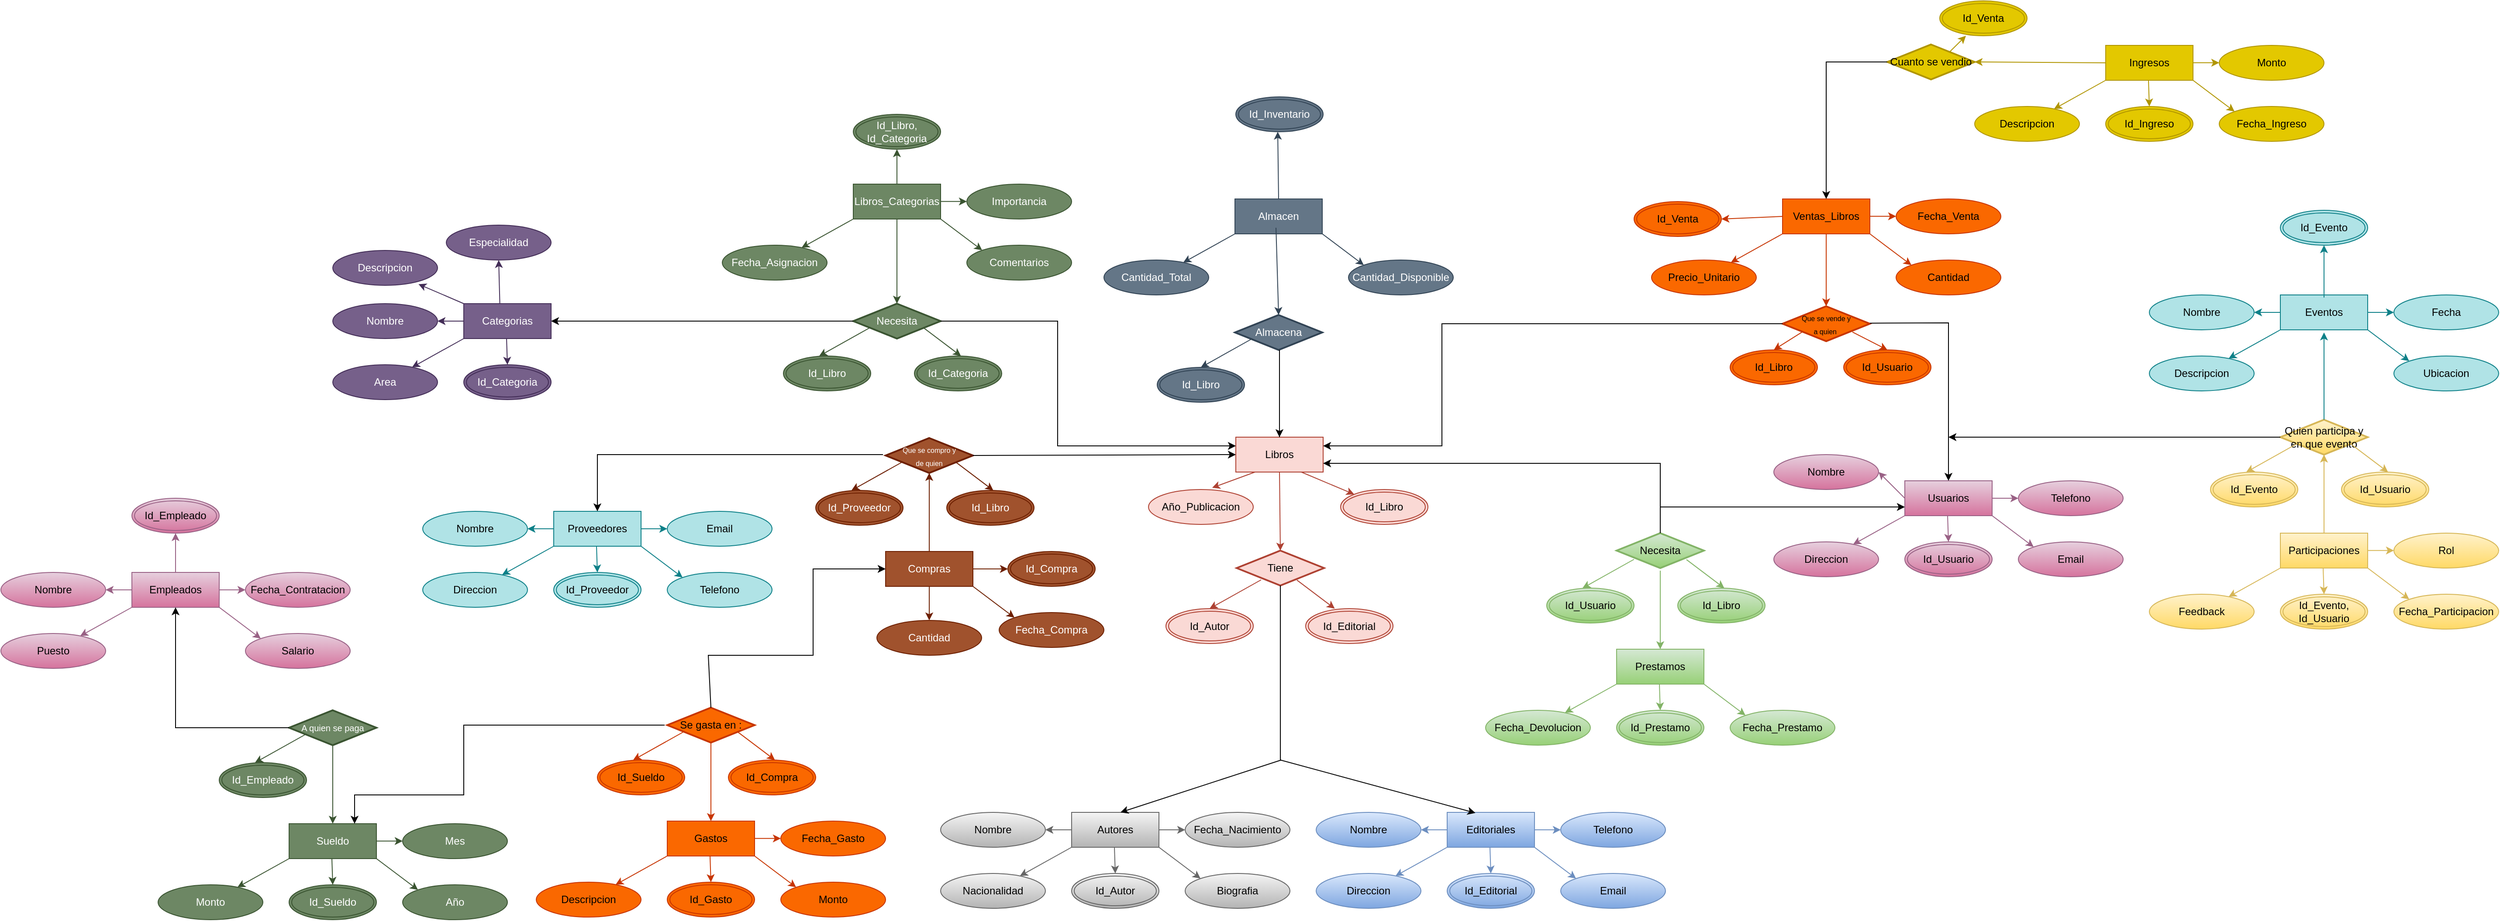<mxfile version="22.1.5" type="device">
  <diagram name="Página-1" id="ikcWOnGJ2lyprhEWrjTi">
    <mxGraphModel dx="2514" dy="1491" grid="1" gridSize="10" guides="1" tooltips="1" connect="1" arrows="1" fold="1" page="1" pageScale="1" pageWidth="4000" pageHeight="2000" math="0" shadow="0">
      <root>
        <mxCell id="0" />
        <mxCell id="1" parent="0" />
        <mxCell id="ui4IRazxlRf7Joern0LO-2" value="Libros" style="rounded=0;whiteSpace=wrap;html=1;fillColor=#fad9d5;strokeColor=#ae4132;" parent="1" vertex="1">
          <mxGeometry x="1764" y="910" width="100" height="40" as="geometry" />
        </mxCell>
        <mxCell id="3jUxStKqnb5tfGaNxafw-2" value="Año_Publicacion" style="ellipse;whiteSpace=wrap;html=1;fillColor=#fad9d5;strokeColor=#ae4132;" parent="1" vertex="1">
          <mxGeometry x="1664" y="970" width="120" height="40" as="geometry" />
        </mxCell>
        <mxCell id="3jUxStKqnb5tfGaNxafw-4" value="Id_Libro" style="ellipse;shape=doubleEllipse;margin=3;whiteSpace=wrap;html=1;align=center;fillColor=#fad9d5;strokeColor=#ae4132;" parent="1" vertex="1">
          <mxGeometry x="1884" y="970" width="100" height="40" as="geometry" />
        </mxCell>
        <mxCell id="3jUxStKqnb5tfGaNxafw-7" value="Id_Autor" style="ellipse;shape=doubleEllipse;margin=3;whiteSpace=wrap;html=1;align=center;fillColor=#fad9d5;strokeColor=#ae4132;" parent="1" vertex="1">
          <mxGeometry x="1684" y="1106.5" width="100" height="40" as="geometry" />
        </mxCell>
        <mxCell id="3jUxStKqnb5tfGaNxafw-8" value="Autores" style="rounded=0;whiteSpace=wrap;html=1;fillColor=#f5f5f5;gradientColor=#b3b3b3;strokeColor=#666666;" parent="1" vertex="1">
          <mxGeometry x="1576" y="1340" width="100" height="40" as="geometry" />
        </mxCell>
        <mxCell id="3jUxStKqnb5tfGaNxafw-9" value="Tiene" style="strokeWidth=2;html=1;shape=mxgraph.flowchart.decision;whiteSpace=wrap;fillColor=#fad9d5;strokeColor=#ae4132;" parent="1" vertex="1">
          <mxGeometry x="1765" y="1040" width="100" height="40" as="geometry" />
        </mxCell>
        <mxCell id="3jUxStKqnb5tfGaNxafw-11" value="Nombre" style="ellipse;whiteSpace=wrap;html=1;fillColor=#f5f5f5;gradientColor=#b3b3b3;strokeColor=#666666;" parent="1" vertex="1">
          <mxGeometry x="1426" y="1340" width="120" height="40" as="geometry" />
        </mxCell>
        <mxCell id="3jUxStKqnb5tfGaNxafw-12" value="Id_Autor" style="ellipse;shape=doubleEllipse;margin=3;whiteSpace=wrap;html=1;align=center;fillColor=#f5f5f5;gradientColor=#b3b3b3;strokeColor=#666666;" parent="1" vertex="1">
          <mxGeometry x="1576" y="1410" width="100" height="40" as="geometry" />
        </mxCell>
        <mxCell id="3jUxStKqnb5tfGaNxafw-13" value="Nacionalidad" style="ellipse;whiteSpace=wrap;html=1;fillColor=#f5f5f5;gradientColor=#b3b3b3;strokeColor=#666666;" parent="1" vertex="1">
          <mxGeometry x="1426" y="1410" width="120" height="40" as="geometry" />
        </mxCell>
        <mxCell id="3jUxStKqnb5tfGaNxafw-14" value="Fecha_Nacimiento" style="ellipse;whiteSpace=wrap;html=1;fillColor=#f5f5f5;gradientColor=#b3b3b3;strokeColor=#666666;" parent="1" vertex="1">
          <mxGeometry x="1706" y="1340" width="120" height="40" as="geometry" />
        </mxCell>
        <mxCell id="3jUxStKqnb5tfGaNxafw-15" value="Biografia" style="ellipse;whiteSpace=wrap;html=1;fillColor=#f5f5f5;gradientColor=#b3b3b3;strokeColor=#666666;" parent="1" vertex="1">
          <mxGeometry x="1706" y="1410" width="120" height="40" as="geometry" />
        </mxCell>
        <mxCell id="3jUxStKqnb5tfGaNxafw-17" value="" style="endArrow=classic;html=1;rounded=0;exitX=0.75;exitY=1;exitDx=0;exitDy=0;fillColor=#fad9d5;strokeColor=#ae4132;" parent="1" source="ui4IRazxlRf7Joern0LO-2" target="3jUxStKqnb5tfGaNxafw-4" edge="1">
          <mxGeometry width="50" height="50" relative="1" as="geometry">
            <mxPoint x="1964" y="940" as="sourcePoint" />
            <mxPoint x="2014" y="890" as="targetPoint" />
          </mxGeometry>
        </mxCell>
        <mxCell id="3jUxStKqnb5tfGaNxafw-18" value="" style="endArrow=classic;html=1;rounded=0;exitX=0.75;exitY=1;exitDx=0;exitDy=0;entryX=0.608;entryY=-0.05;entryDx=0;entryDy=0;entryPerimeter=0;fillColor=#fad9d5;strokeColor=#ae4132;" parent="1" target="3jUxStKqnb5tfGaNxafw-2" edge="1">
          <mxGeometry width="50" height="50" relative="1" as="geometry">
            <mxPoint x="1786" y="950" as="sourcePoint" />
            <mxPoint x="1804" y="1000" as="targetPoint" />
          </mxGeometry>
        </mxCell>
        <mxCell id="3jUxStKqnb5tfGaNxafw-20" value="" style="endArrow=classic;html=1;rounded=0;exitX=0.75;exitY=1;exitDx=0;exitDy=0;fillColor=#f5f5f5;gradientColor=#b3b3b3;strokeColor=#666666;" parent="1" target="3jUxStKqnb5tfGaNxafw-13" edge="1">
          <mxGeometry width="50" height="50" relative="1" as="geometry">
            <mxPoint x="1576" y="1380" as="sourcePoint" />
            <mxPoint x="1547" y="1428" as="targetPoint" />
          </mxGeometry>
        </mxCell>
        <mxCell id="3jUxStKqnb5tfGaNxafw-21" value="" style="endArrow=classic;html=1;rounded=0;exitX=0.75;exitY=1;exitDx=0;exitDy=0;entryX=0;entryY=0;entryDx=0;entryDy=0;fillColor=#f5f5f5;gradientColor=#b3b3b3;strokeColor=#666666;" parent="1" target="3jUxStKqnb5tfGaNxafw-15" edge="1">
          <mxGeometry width="50" height="50" relative="1" as="geometry">
            <mxPoint x="1676" y="1380" as="sourcePoint" />
            <mxPoint x="1647" y="1428" as="targetPoint" />
          </mxGeometry>
        </mxCell>
        <mxCell id="3jUxStKqnb5tfGaNxafw-22" value="" style="endArrow=classic;html=1;rounded=0;exitX=0.75;exitY=1;exitDx=0;exitDy=0;entryX=1;entryY=0.5;entryDx=0;entryDy=0;fillColor=#f5f5f5;gradientColor=#b3b3b3;strokeColor=#666666;" parent="1" target="3jUxStKqnb5tfGaNxafw-11" edge="1">
          <mxGeometry width="50" height="50" relative="1" as="geometry">
            <mxPoint x="1576" y="1360" as="sourcePoint" />
            <mxPoint x="1517" y="1393" as="targetPoint" />
          </mxGeometry>
        </mxCell>
        <mxCell id="3jUxStKqnb5tfGaNxafw-24" value="" style="edgeStyle=orthogonalEdgeStyle;rounded=0;orthogonalLoop=1;jettySize=auto;html=1;exitX=1;exitY=0.5;exitDx=0;exitDy=0;entryX=0;entryY=0.5;entryDx=0;entryDy=0;fillColor=#f5f5f5;gradientColor=#b3b3b3;strokeColor=#666666;" parent="1" source="3jUxStKqnb5tfGaNxafw-8" target="3jUxStKqnb5tfGaNxafw-14" edge="1">
          <mxGeometry relative="1" as="geometry">
            <mxPoint x="1676" y="1300" as="sourcePoint" />
            <mxPoint x="1646" y="1300" as="targetPoint" />
          </mxGeometry>
        </mxCell>
        <mxCell id="3jUxStKqnb5tfGaNxafw-25" value="" style="endArrow=classic;html=1;rounded=0;exitX=0.75;exitY=1;exitDx=0;exitDy=0;entryX=0.5;entryY=0;entryDx=0;entryDy=0;fillColor=#f5f5f5;gradientColor=#b3b3b3;strokeColor=#666666;" parent="1" target="3jUxStKqnb5tfGaNxafw-12" edge="1">
          <mxGeometry width="50" height="50" relative="1" as="geometry">
            <mxPoint x="1625" y="1380" as="sourcePoint" />
            <mxPoint x="1596" y="1428" as="targetPoint" />
          </mxGeometry>
        </mxCell>
        <mxCell id="3jUxStKqnb5tfGaNxafw-26" value="Editoriales" style="rounded=0;whiteSpace=wrap;html=1;fillColor=#dae8fc;gradientColor=#7ea6e0;strokeColor=#6c8ebf;" parent="1" vertex="1">
          <mxGeometry x="2006" y="1340" width="100" height="40" as="geometry" />
        </mxCell>
        <mxCell id="3jUxStKqnb5tfGaNxafw-27" value="Nombre" style="ellipse;whiteSpace=wrap;html=1;fillColor=#dae8fc;gradientColor=#7ea6e0;strokeColor=#6c8ebf;" parent="1" vertex="1">
          <mxGeometry x="1856" y="1340" width="120" height="40" as="geometry" />
        </mxCell>
        <mxCell id="3jUxStKqnb5tfGaNxafw-28" value="Id_Editorial" style="ellipse;shape=doubleEllipse;margin=3;whiteSpace=wrap;html=1;align=center;fillColor=#dae8fc;gradientColor=#7ea6e0;strokeColor=#6c8ebf;" parent="1" vertex="1">
          <mxGeometry x="2006" y="1410" width="100" height="40" as="geometry" />
        </mxCell>
        <mxCell id="3jUxStKqnb5tfGaNxafw-29" value="Direccion" style="ellipse;whiteSpace=wrap;html=1;fillColor=#dae8fc;gradientColor=#7ea6e0;strokeColor=#6c8ebf;" parent="1" vertex="1">
          <mxGeometry x="1856" y="1410" width="120" height="40" as="geometry" />
        </mxCell>
        <mxCell id="3jUxStKqnb5tfGaNxafw-30" value="Telefono" style="ellipse;whiteSpace=wrap;html=1;fillColor=#dae8fc;gradientColor=#7ea6e0;strokeColor=#6c8ebf;" parent="1" vertex="1">
          <mxGeometry x="2136" y="1340" width="120" height="40" as="geometry" />
        </mxCell>
        <mxCell id="3jUxStKqnb5tfGaNxafw-31" value="Email" style="ellipse;whiteSpace=wrap;html=1;fillColor=#dae8fc;gradientColor=#7ea6e0;strokeColor=#6c8ebf;" parent="1" vertex="1">
          <mxGeometry x="2136" y="1410" width="120" height="40" as="geometry" />
        </mxCell>
        <mxCell id="3jUxStKqnb5tfGaNxafw-32" value="" style="endArrow=classic;html=1;rounded=0;exitX=0.75;exitY=1;exitDx=0;exitDy=0;fillColor=#dae8fc;gradientColor=#7ea6e0;strokeColor=#6c8ebf;" parent="1" target="3jUxStKqnb5tfGaNxafw-29" edge="1">
          <mxGeometry width="50" height="50" relative="1" as="geometry">
            <mxPoint x="2006" y="1380" as="sourcePoint" />
            <mxPoint x="1977" y="1428" as="targetPoint" />
          </mxGeometry>
        </mxCell>
        <mxCell id="3jUxStKqnb5tfGaNxafw-33" value="" style="endArrow=classic;html=1;rounded=0;exitX=0.75;exitY=1;exitDx=0;exitDy=0;entryX=0;entryY=0;entryDx=0;entryDy=0;fillColor=#dae8fc;gradientColor=#7ea6e0;strokeColor=#6c8ebf;" parent="1" target="3jUxStKqnb5tfGaNxafw-31" edge="1">
          <mxGeometry width="50" height="50" relative="1" as="geometry">
            <mxPoint x="2106" y="1380" as="sourcePoint" />
            <mxPoint x="2077" y="1428" as="targetPoint" />
          </mxGeometry>
        </mxCell>
        <mxCell id="3jUxStKqnb5tfGaNxafw-34" value="" style="endArrow=classic;html=1;rounded=0;exitX=0.75;exitY=1;exitDx=0;exitDy=0;entryX=1;entryY=0.5;entryDx=0;entryDy=0;fillColor=#dae8fc;gradientColor=#7ea6e0;strokeColor=#6c8ebf;" parent="1" target="3jUxStKqnb5tfGaNxafw-27" edge="1">
          <mxGeometry width="50" height="50" relative="1" as="geometry">
            <mxPoint x="2006" y="1360" as="sourcePoint" />
            <mxPoint x="1947" y="1393" as="targetPoint" />
          </mxGeometry>
        </mxCell>
        <mxCell id="3jUxStKqnb5tfGaNxafw-35" value="" style="edgeStyle=orthogonalEdgeStyle;rounded=0;orthogonalLoop=1;jettySize=auto;html=1;exitX=1;exitY=0.5;exitDx=0;exitDy=0;entryX=0;entryY=0.5;entryDx=0;entryDy=0;fillColor=#dae8fc;gradientColor=#7ea6e0;strokeColor=#6c8ebf;" parent="1" source="3jUxStKqnb5tfGaNxafw-26" target="3jUxStKqnb5tfGaNxafw-30" edge="1">
          <mxGeometry relative="1" as="geometry">
            <mxPoint x="2106" y="1300" as="sourcePoint" />
            <mxPoint x="2076" y="1300" as="targetPoint" />
          </mxGeometry>
        </mxCell>
        <mxCell id="3jUxStKqnb5tfGaNxafw-36" value="" style="endArrow=classic;html=1;rounded=0;exitX=0.75;exitY=1;exitDx=0;exitDy=0;entryX=0.5;entryY=0;entryDx=0;entryDy=0;fillColor=#dae8fc;gradientColor=#7ea6e0;strokeColor=#6c8ebf;" parent="1" target="3jUxStKqnb5tfGaNxafw-28" edge="1">
          <mxGeometry width="50" height="50" relative="1" as="geometry">
            <mxPoint x="2055" y="1380" as="sourcePoint" />
            <mxPoint x="2026" y="1428" as="targetPoint" />
          </mxGeometry>
        </mxCell>
        <mxCell id="3jUxStKqnb5tfGaNxafw-37" value="Usuarios" style="rounded=0;whiteSpace=wrap;html=1;fillColor=#e6d0de;gradientColor=#d5739d;strokeColor=#996185;" parent="1" vertex="1">
          <mxGeometry x="2530" y="960" width="100" height="40" as="geometry" />
        </mxCell>
        <mxCell id="3jUxStKqnb5tfGaNxafw-38" value="Nombre" style="ellipse;whiteSpace=wrap;html=1;fillColor=#e6d0de;gradientColor=#d5739d;strokeColor=#996185;" parent="1" vertex="1">
          <mxGeometry x="2380" y="930" width="120" height="40" as="geometry" />
        </mxCell>
        <mxCell id="3jUxStKqnb5tfGaNxafw-39" value="Id_Usuario" style="ellipse;shape=doubleEllipse;margin=3;whiteSpace=wrap;html=1;align=center;fillColor=#e6d0de;gradientColor=#d5739d;strokeColor=#996185;" parent="1" vertex="1">
          <mxGeometry x="2530" y="1030" width="100" height="40" as="geometry" />
        </mxCell>
        <mxCell id="3jUxStKqnb5tfGaNxafw-40" value="Direccion" style="ellipse;whiteSpace=wrap;html=1;fillColor=#e6d0de;gradientColor=#d5739d;strokeColor=#996185;" parent="1" vertex="1">
          <mxGeometry x="2380" y="1030" width="120" height="40" as="geometry" />
        </mxCell>
        <mxCell id="3jUxStKqnb5tfGaNxafw-41" value="Telefono" style="ellipse;whiteSpace=wrap;html=1;fillColor=#e6d0de;gradientColor=#d5739d;strokeColor=#996185;" parent="1" vertex="1">
          <mxGeometry x="2660" y="960" width="120" height="40" as="geometry" />
        </mxCell>
        <mxCell id="3jUxStKqnb5tfGaNxafw-42" value="Email" style="ellipse;whiteSpace=wrap;html=1;fillColor=#e6d0de;gradientColor=#d5739d;strokeColor=#996185;" parent="1" vertex="1">
          <mxGeometry x="2660" y="1030" width="120" height="40" as="geometry" />
        </mxCell>
        <mxCell id="3jUxStKqnb5tfGaNxafw-43" value="" style="endArrow=classic;html=1;rounded=0;exitX=0.75;exitY=1;exitDx=0;exitDy=0;fillColor=#e6d0de;gradientColor=#d5739d;strokeColor=#996185;" parent="1" target="3jUxStKqnb5tfGaNxafw-40" edge="1">
          <mxGeometry width="50" height="50" relative="1" as="geometry">
            <mxPoint x="2530" y="1000" as="sourcePoint" />
            <mxPoint x="2501" y="1048" as="targetPoint" />
          </mxGeometry>
        </mxCell>
        <mxCell id="3jUxStKqnb5tfGaNxafw-44" value="" style="endArrow=classic;html=1;rounded=0;exitX=0.75;exitY=1;exitDx=0;exitDy=0;entryX=0;entryY=0;entryDx=0;entryDy=0;fillColor=#e6d0de;gradientColor=#d5739d;strokeColor=#996185;" parent="1" target="3jUxStKqnb5tfGaNxafw-42" edge="1">
          <mxGeometry width="50" height="50" relative="1" as="geometry">
            <mxPoint x="2630" y="1000" as="sourcePoint" />
            <mxPoint x="2601" y="1048" as="targetPoint" />
          </mxGeometry>
        </mxCell>
        <mxCell id="3jUxStKqnb5tfGaNxafw-45" value="" style="endArrow=classic;html=1;rounded=0;exitX=0.75;exitY=1;exitDx=0;exitDy=0;entryX=1;entryY=0.5;entryDx=0;entryDy=0;fillColor=#e6d0de;gradientColor=#d5739d;strokeColor=#996185;" parent="1" target="3jUxStKqnb5tfGaNxafw-38" edge="1">
          <mxGeometry width="50" height="50" relative="1" as="geometry">
            <mxPoint x="2530" y="980" as="sourcePoint" />
            <mxPoint x="2471" y="1013" as="targetPoint" />
          </mxGeometry>
        </mxCell>
        <mxCell id="3jUxStKqnb5tfGaNxafw-46" value="" style="edgeStyle=orthogonalEdgeStyle;rounded=0;orthogonalLoop=1;jettySize=auto;html=1;exitX=1;exitY=0.5;exitDx=0;exitDy=0;entryX=0;entryY=0.5;entryDx=0;entryDy=0;fillColor=#e6d0de;gradientColor=#d5739d;strokeColor=#996185;" parent="1" source="3jUxStKqnb5tfGaNxafw-37" target="3jUxStKqnb5tfGaNxafw-41" edge="1">
          <mxGeometry relative="1" as="geometry">
            <mxPoint x="2630" y="920" as="sourcePoint" />
            <mxPoint x="2600" y="920" as="targetPoint" />
          </mxGeometry>
        </mxCell>
        <mxCell id="3jUxStKqnb5tfGaNxafw-47" value="" style="endArrow=classic;html=1;rounded=0;exitX=0.75;exitY=1;exitDx=0;exitDy=0;entryX=0.5;entryY=0;entryDx=0;entryDy=0;fillColor=#e6d0de;gradientColor=#d5739d;strokeColor=#996185;" parent="1" target="3jUxStKqnb5tfGaNxafw-39" edge="1">
          <mxGeometry width="50" height="50" relative="1" as="geometry">
            <mxPoint x="2579" y="1000" as="sourcePoint" />
            <mxPoint x="2550" y="1048" as="targetPoint" />
          </mxGeometry>
        </mxCell>
        <mxCell id="3jUxStKqnb5tfGaNxafw-48" value="Prestamos" style="rounded=0;whiteSpace=wrap;html=1;fillColor=#d5e8d4;gradientColor=#97d077;strokeColor=#82b366;" parent="1" vertex="1">
          <mxGeometry x="2200" y="1153" width="100" height="40" as="geometry" />
        </mxCell>
        <mxCell id="3jUxStKqnb5tfGaNxafw-50" value="Id_Prestamo" style="ellipse;shape=doubleEllipse;margin=3;whiteSpace=wrap;html=1;align=center;fillColor=#d5e8d4;gradientColor=#97d077;strokeColor=#82b366;" parent="1" vertex="1">
          <mxGeometry x="2200" y="1223" width="100" height="40" as="geometry" />
        </mxCell>
        <mxCell id="3jUxStKqnb5tfGaNxafw-51" value="Fecha_Devolucion" style="ellipse;whiteSpace=wrap;html=1;fillColor=#d5e8d4;gradientColor=#97d077;strokeColor=#82b366;" parent="1" vertex="1">
          <mxGeometry x="2050" y="1223" width="120" height="40" as="geometry" />
        </mxCell>
        <mxCell id="3jUxStKqnb5tfGaNxafw-53" value="Fecha_Prestamo" style="ellipse;whiteSpace=wrap;html=1;fillColor=#d5e8d4;gradientColor=#97d077;strokeColor=#82b366;" parent="1" vertex="1">
          <mxGeometry x="2330" y="1223" width="120" height="40" as="geometry" />
        </mxCell>
        <mxCell id="3jUxStKqnb5tfGaNxafw-54" value="" style="endArrow=classic;html=1;rounded=0;exitX=0.75;exitY=1;exitDx=0;exitDy=0;fillColor=#d5e8d4;gradientColor=#97d077;strokeColor=#82b366;" parent="1" target="3jUxStKqnb5tfGaNxafw-51" edge="1">
          <mxGeometry width="50" height="50" relative="1" as="geometry">
            <mxPoint x="2200" y="1193" as="sourcePoint" />
            <mxPoint x="2171" y="1241" as="targetPoint" />
          </mxGeometry>
        </mxCell>
        <mxCell id="3jUxStKqnb5tfGaNxafw-55" value="" style="endArrow=classic;html=1;rounded=0;exitX=0.75;exitY=1;exitDx=0;exitDy=0;entryX=0;entryY=0;entryDx=0;entryDy=0;fillColor=#d5e8d4;gradientColor=#97d077;strokeColor=#82b366;" parent="1" target="3jUxStKqnb5tfGaNxafw-53" edge="1">
          <mxGeometry width="50" height="50" relative="1" as="geometry">
            <mxPoint x="2300" y="1193" as="sourcePoint" />
            <mxPoint x="2271" y="1241" as="targetPoint" />
          </mxGeometry>
        </mxCell>
        <mxCell id="3jUxStKqnb5tfGaNxafw-58" value="" style="endArrow=classic;html=1;rounded=0;exitX=0.75;exitY=1;exitDx=0;exitDy=0;entryX=0.5;entryY=0;entryDx=0;entryDy=0;fillColor=#d5e8d4;gradientColor=#97d077;strokeColor=#82b366;" parent="1" target="3jUxStKqnb5tfGaNxafw-50" edge="1">
          <mxGeometry width="50" height="50" relative="1" as="geometry">
            <mxPoint x="2249" y="1193" as="sourcePoint" />
            <mxPoint x="2220" y="1241" as="targetPoint" />
          </mxGeometry>
        </mxCell>
        <mxCell id="3jUxStKqnb5tfGaNxafw-59" value="" style="endArrow=classic;html=1;rounded=0;exitX=0.75;exitY=1;exitDx=0;exitDy=0;fillColor=#fad9d5;strokeColor=#ae4132;" parent="1" edge="1">
          <mxGeometry width="50" height="50" relative="1" as="geometry">
            <mxPoint x="1793" y="1073.5" as="sourcePoint" />
            <mxPoint x="1734" y="1106.5" as="targetPoint" />
          </mxGeometry>
        </mxCell>
        <mxCell id="3jUxStKqnb5tfGaNxafw-60" value="" style="endArrow=classic;html=1;rounded=0;exitX=0.75;exitY=1;exitDx=0;exitDy=0;entryX=0.593;entryY=-0.083;entryDx=0;entryDy=0;entryPerimeter=0;fillColor=#fad9d5;strokeColor=#ae4132;" parent="1" edge="1">
          <mxGeometry width="50" height="50" relative="1" as="geometry">
            <mxPoint x="1834" y="1073.82" as="sourcePoint" />
            <mxPoint x="1877.3" y="1106.5" as="targetPoint" />
          </mxGeometry>
        </mxCell>
        <mxCell id="3jUxStKqnb5tfGaNxafw-66" value="Id_Libro" style="ellipse;shape=doubleEllipse;margin=3;whiteSpace=wrap;html=1;align=center;fillColor=#d5e8d4;gradientColor=#97d077;strokeColor=#82b366;" parent="1" vertex="1">
          <mxGeometry x="2270" y="1083" width="100" height="40" as="geometry" />
        </mxCell>
        <mxCell id="3jUxStKqnb5tfGaNxafw-67" value="Id_Usuario" style="ellipse;shape=doubleEllipse;margin=3;whiteSpace=wrap;html=1;align=center;fillColor=#d5e8d4;gradientColor=#97d077;strokeColor=#82b366;" parent="1" vertex="1">
          <mxGeometry x="2120" y="1083" width="100" height="40" as="geometry" />
        </mxCell>
        <mxCell id="3jUxStKqnb5tfGaNxafw-68" value="Necesita" style="strokeWidth=2;html=1;shape=mxgraph.flowchart.decision;whiteSpace=wrap;fillColor=#d5e8d4;gradientColor=#97d077;strokeColor=#82b366;" parent="1" vertex="1">
          <mxGeometry x="2200" y="1020" width="100" height="40" as="geometry" />
        </mxCell>
        <mxCell id="3jUxStKqnb5tfGaNxafw-69" value="" style="endArrow=classic;html=1;rounded=0;exitX=0.75;exitY=1;exitDx=0;exitDy=0;fillColor=#d5e8d4;gradientColor=#97d077;strokeColor=#82b366;" parent="1" edge="1">
          <mxGeometry width="50" height="50" relative="1" as="geometry">
            <mxPoint x="2220" y="1050" as="sourcePoint" />
            <mxPoint x="2161" y="1083" as="targetPoint" />
          </mxGeometry>
        </mxCell>
        <mxCell id="3jUxStKqnb5tfGaNxafw-70" value="" style="endArrow=classic;html=1;rounded=0;exitX=0.75;exitY=1;exitDx=0;exitDy=0;entryX=0.593;entryY=-0.083;entryDx=0;entryDy=0;entryPerimeter=0;fillColor=#d5e8d4;gradientColor=#97d077;strokeColor=#82b366;" parent="1" edge="1">
          <mxGeometry width="50" height="50" relative="1" as="geometry">
            <mxPoint x="2280" y="1050.32" as="sourcePoint" />
            <mxPoint x="2323.3" y="1083" as="targetPoint" />
          </mxGeometry>
        </mxCell>
        <mxCell id="3jUxStKqnb5tfGaNxafw-71" value="" style="endArrow=classic;html=1;rounded=0;entryX=0.5;entryY=0;entryDx=0;entryDy=0;fillColor=#d5e8d4;gradientColor=#97d077;strokeColor=#82b366;" parent="1" target="3jUxStKqnb5tfGaNxafw-48" edge="1">
          <mxGeometry width="50" height="50" relative="1" as="geometry">
            <mxPoint x="2250" y="1063" as="sourcePoint" />
            <mxPoint x="2340" y="1133" as="targetPoint" />
          </mxGeometry>
        </mxCell>
        <mxCell id="3jUxStKqnb5tfGaNxafw-74" value="" style="endArrow=classic;html=1;rounded=0;exitX=0.5;exitY=1;exitDx=0;exitDy=0;entryX=0.5;entryY=0;entryDx=0;entryDy=0;entryPerimeter=0;fillColor=#fad9d5;strokeColor=#ae4132;" parent="1" source="ui4IRazxlRf7Joern0LO-2" target="3jUxStKqnb5tfGaNxafw-9" edge="1">
          <mxGeometry width="50" height="50" relative="1" as="geometry">
            <mxPoint x="1803.33" y="815" as="sourcePoint" />
            <mxPoint x="1814" y="1030" as="targetPoint" />
          </mxGeometry>
        </mxCell>
        <mxCell id="3jUxStKqnb5tfGaNxafw-75" value="Id_Editorial" style="ellipse;shape=doubleEllipse;margin=3;whiteSpace=wrap;html=1;align=center;fillColor=#fad9d5;strokeColor=#ae4132;" parent="1" vertex="1">
          <mxGeometry x="1844" y="1106.5" width="100" height="40" as="geometry" />
        </mxCell>
        <mxCell id="3jUxStKqnb5tfGaNxafw-76" value="Categorias" style="rounded=0;whiteSpace=wrap;html=1;fillColor=#76608a;fontColor=#ffffff;strokeColor=#432D57;" parent="1" vertex="1">
          <mxGeometry x="880" y="757" width="100" height="40" as="geometry" />
        </mxCell>
        <mxCell id="3jUxStKqnb5tfGaNxafw-77" value="Nombre" style="ellipse;whiteSpace=wrap;html=1;fillColor=#76608a;fontColor=#ffffff;strokeColor=#432D57;" parent="1" vertex="1">
          <mxGeometry x="730" y="757" width="120" height="40" as="geometry" />
        </mxCell>
        <mxCell id="3jUxStKqnb5tfGaNxafw-78" value="Id_Categoria" style="ellipse;shape=doubleEllipse;margin=3;whiteSpace=wrap;html=1;align=center;fillColor=#76608a;fontColor=#ffffff;strokeColor=#432D57;" parent="1" vertex="1">
          <mxGeometry x="880" y="827" width="100" height="40" as="geometry" />
        </mxCell>
        <mxCell id="3jUxStKqnb5tfGaNxafw-79" value="Area" style="ellipse;whiteSpace=wrap;html=1;fillColor=#76608a;fontColor=#ffffff;strokeColor=#432D57;" parent="1" vertex="1">
          <mxGeometry x="730" y="827" width="120" height="40" as="geometry" />
        </mxCell>
        <mxCell id="3jUxStKqnb5tfGaNxafw-80" value="Descripcion" style="ellipse;whiteSpace=wrap;html=1;fillColor=#76608a;fontColor=#ffffff;strokeColor=#432D57;" parent="1" vertex="1">
          <mxGeometry x="730" y="696" width="120" height="40" as="geometry" />
        </mxCell>
        <mxCell id="3jUxStKqnb5tfGaNxafw-81" value="Especialidad" style="ellipse;whiteSpace=wrap;html=1;fillColor=#76608a;fontColor=#ffffff;strokeColor=#432D57;" parent="1" vertex="1">
          <mxGeometry x="860" y="667" width="120" height="40" as="geometry" />
        </mxCell>
        <mxCell id="3jUxStKqnb5tfGaNxafw-82" value="" style="endArrow=classic;html=1;rounded=0;exitX=0.75;exitY=1;exitDx=0;exitDy=0;fillColor=#76608a;strokeColor=#432D57;" parent="1" target="3jUxStKqnb5tfGaNxafw-79" edge="1">
          <mxGeometry width="50" height="50" relative="1" as="geometry">
            <mxPoint x="880" y="797" as="sourcePoint" />
            <mxPoint x="851" y="845" as="targetPoint" />
          </mxGeometry>
        </mxCell>
        <mxCell id="3jUxStKqnb5tfGaNxafw-83" value="" style="endArrow=classic;html=1;rounded=0;exitX=0.413;exitY=-0.013;exitDx=0;exitDy=0;entryX=0.5;entryY=1;entryDx=0;entryDy=0;exitPerimeter=0;fillColor=#76608a;strokeColor=#432D57;" parent="1" source="3jUxStKqnb5tfGaNxafw-76" target="3jUxStKqnb5tfGaNxafw-81" edge="1">
          <mxGeometry width="50" height="50" relative="1" as="geometry">
            <mxPoint x="980" y="797" as="sourcePoint" />
            <mxPoint x="951" y="845" as="targetPoint" />
          </mxGeometry>
        </mxCell>
        <mxCell id="3jUxStKqnb5tfGaNxafw-84" value="" style="endArrow=classic;html=1;rounded=0;exitX=0.75;exitY=1;exitDx=0;exitDy=0;entryX=1;entryY=0.5;entryDx=0;entryDy=0;fillColor=#76608a;strokeColor=#432D57;" parent="1" target="3jUxStKqnb5tfGaNxafw-77" edge="1">
          <mxGeometry width="50" height="50" relative="1" as="geometry">
            <mxPoint x="880" y="777" as="sourcePoint" />
            <mxPoint x="821" y="810" as="targetPoint" />
          </mxGeometry>
        </mxCell>
        <mxCell id="3jUxStKqnb5tfGaNxafw-86" value="" style="endArrow=classic;html=1;rounded=0;exitX=0.75;exitY=1;exitDx=0;exitDy=0;entryX=0.5;entryY=0;entryDx=0;entryDy=0;fillColor=#76608a;strokeColor=#432D57;" parent="1" target="3jUxStKqnb5tfGaNxafw-78" edge="1">
          <mxGeometry width="50" height="50" relative="1" as="geometry">
            <mxPoint x="929" y="797" as="sourcePoint" />
            <mxPoint x="900" y="845" as="targetPoint" />
          </mxGeometry>
        </mxCell>
        <mxCell id="3jUxStKqnb5tfGaNxafw-87" value="Libros_Categorias" style="rounded=0;whiteSpace=wrap;html=1;fillColor=#6d8764;fontColor=#ffffff;strokeColor=#3A5431;" parent="1" vertex="1">
          <mxGeometry x="1326" y="620" width="100" height="40" as="geometry" />
        </mxCell>
        <mxCell id="3jUxStKqnb5tfGaNxafw-88" value="Id_Libro, Id_Categoria" style="ellipse;shape=doubleEllipse;margin=3;whiteSpace=wrap;html=1;align=center;fillColor=#6d8764;fontColor=#ffffff;strokeColor=#3A5431;" parent="1" vertex="1">
          <mxGeometry x="1326" y="540" width="100" height="40" as="geometry" />
        </mxCell>
        <mxCell id="3jUxStKqnb5tfGaNxafw-89" value="Fecha_Asignacion" style="ellipse;whiteSpace=wrap;html=1;fillColor=#6d8764;fontColor=#ffffff;strokeColor=#3A5431;" parent="1" vertex="1">
          <mxGeometry x="1176" y="690" width="120" height="40" as="geometry" />
        </mxCell>
        <mxCell id="3jUxStKqnb5tfGaNxafw-90" value="Comentarios" style="ellipse;whiteSpace=wrap;html=1;fillColor=#6d8764;fontColor=#ffffff;strokeColor=#3A5431;" parent="1" vertex="1">
          <mxGeometry x="1456" y="690" width="120" height="40" as="geometry" />
        </mxCell>
        <mxCell id="3jUxStKqnb5tfGaNxafw-91" value="" style="endArrow=classic;html=1;rounded=0;exitX=0.75;exitY=1;exitDx=0;exitDy=0;fillColor=#6d8764;strokeColor=#3A5431;" parent="1" target="3jUxStKqnb5tfGaNxafw-89" edge="1">
          <mxGeometry width="50" height="50" relative="1" as="geometry">
            <mxPoint x="1326" y="660" as="sourcePoint" />
            <mxPoint x="1297" y="708" as="targetPoint" />
          </mxGeometry>
        </mxCell>
        <mxCell id="3jUxStKqnb5tfGaNxafw-92" value="" style="endArrow=classic;html=1;rounded=0;exitX=0.75;exitY=1;exitDx=0;exitDy=0;entryX=0;entryY=0;entryDx=0;entryDy=0;fillColor=#6d8764;strokeColor=#3A5431;" parent="1" target="3jUxStKqnb5tfGaNxafw-90" edge="1">
          <mxGeometry width="50" height="50" relative="1" as="geometry">
            <mxPoint x="1426" y="660" as="sourcePoint" />
            <mxPoint x="1397" y="708" as="targetPoint" />
          </mxGeometry>
        </mxCell>
        <mxCell id="3jUxStKqnb5tfGaNxafw-93" value="" style="endArrow=classic;html=1;rounded=0;entryX=0.5;entryY=1;entryDx=0;entryDy=0;fillColor=#6d8764;strokeColor=#3A5431;" parent="1" target="3jUxStKqnb5tfGaNxafw-88" edge="1">
          <mxGeometry width="50" height="50" relative="1" as="geometry">
            <mxPoint x="1376" y="620" as="sourcePoint" />
            <mxPoint x="1346" y="708" as="targetPoint" />
          </mxGeometry>
        </mxCell>
        <mxCell id="3jUxStKqnb5tfGaNxafw-94" value="Id_Categoria" style="ellipse;shape=doubleEllipse;margin=3;whiteSpace=wrap;html=1;align=center;fillColor=#6d8764;fontColor=#ffffff;strokeColor=#3A5431;" parent="1" vertex="1">
          <mxGeometry x="1396" y="817" width="100" height="40" as="geometry" />
        </mxCell>
        <mxCell id="3jUxStKqnb5tfGaNxafw-95" value="Id_Libro" style="ellipse;shape=doubleEllipse;margin=3;whiteSpace=wrap;html=1;align=center;fillColor=#6d8764;fontColor=#ffffff;strokeColor=#3A5431;" parent="1" vertex="1">
          <mxGeometry x="1246" y="817" width="100" height="40" as="geometry" />
        </mxCell>
        <mxCell id="3jUxStKqnb5tfGaNxafw-96" value="Necesita" style="strokeWidth=2;html=1;shape=mxgraph.flowchart.decision;whiteSpace=wrap;fillColor=#6d8764;fontColor=#ffffff;strokeColor=#3A5431;" parent="1" vertex="1">
          <mxGeometry x="1326" y="757" width="100" height="40" as="geometry" />
        </mxCell>
        <mxCell id="3jUxStKqnb5tfGaNxafw-97" value="" style="endArrow=classic;html=1;rounded=0;exitX=0.75;exitY=1;exitDx=0;exitDy=0;fillColor=#6d8764;strokeColor=#3A5431;" parent="1" edge="1">
          <mxGeometry width="50" height="50" relative="1" as="geometry">
            <mxPoint x="1346" y="784" as="sourcePoint" />
            <mxPoint x="1287" y="817" as="targetPoint" />
          </mxGeometry>
        </mxCell>
        <mxCell id="3jUxStKqnb5tfGaNxafw-98" value="" style="endArrow=classic;html=1;rounded=0;exitX=0.75;exitY=1;exitDx=0;exitDy=0;entryX=0.593;entryY=-0.083;entryDx=0;entryDy=0;entryPerimeter=0;fillColor=#6d8764;strokeColor=#3A5431;" parent="1" edge="1">
          <mxGeometry width="50" height="50" relative="1" as="geometry">
            <mxPoint x="1406" y="784.32" as="sourcePoint" />
            <mxPoint x="1449.3" y="817.0" as="targetPoint" />
          </mxGeometry>
        </mxCell>
        <mxCell id="3jUxStKqnb5tfGaNxafw-100" value="Importancia" style="ellipse;whiteSpace=wrap;html=1;fillColor=#6d8764;fontColor=#ffffff;strokeColor=#3A5431;" parent="1" vertex="1">
          <mxGeometry x="1456" y="620" width="120" height="40" as="geometry" />
        </mxCell>
        <mxCell id="3jUxStKqnb5tfGaNxafw-101" value="" style="edgeStyle=orthogonalEdgeStyle;rounded=0;orthogonalLoop=1;jettySize=auto;html=1;exitX=1;exitY=0.5;exitDx=0;exitDy=0;entryX=0;entryY=0.5;entryDx=0;entryDy=0;fillColor=#6d8764;strokeColor=#3A5431;" parent="1" edge="1">
          <mxGeometry relative="1" as="geometry">
            <mxPoint x="1426" y="639.89" as="sourcePoint" />
            <mxPoint x="1456" y="639.89" as="targetPoint" />
          </mxGeometry>
        </mxCell>
        <mxCell id="lofzMnTzEdRTd5K9Z9km-20" value="" style="edgeStyle=orthogonalEdgeStyle;rounded=0;orthogonalLoop=1;jettySize=auto;html=1;fillColor=#e6d0de;gradientColor=#d5739d;strokeColor=#996185;" parent="1" source="3jUxStKqnb5tfGaNxafw-102" target="3jUxStKqnb5tfGaNxafw-104" edge="1">
          <mxGeometry relative="1" as="geometry" />
        </mxCell>
        <mxCell id="3jUxStKqnb5tfGaNxafw-102" value="Empleados" style="rounded=0;whiteSpace=wrap;html=1;fillColor=#e6d0de;gradientColor=#d5739d;strokeColor=#996185;" parent="1" vertex="1">
          <mxGeometry x="500" y="1065" width="100" height="40" as="geometry" />
        </mxCell>
        <mxCell id="3jUxStKqnb5tfGaNxafw-103" value="Nombre" style="ellipse;whiteSpace=wrap;html=1;fillColor=#e6d0de;gradientColor=#d5739d;strokeColor=#996185;" parent="1" vertex="1">
          <mxGeometry x="350" y="1065" width="120" height="40" as="geometry" />
        </mxCell>
        <mxCell id="3jUxStKqnb5tfGaNxafw-104" value="Id_Empleado" style="ellipse;shape=doubleEllipse;margin=3;whiteSpace=wrap;html=1;align=center;fillColor=#e6d0de;gradientColor=#d5739d;strokeColor=#996185;" parent="1" vertex="1">
          <mxGeometry x="500" y="980" width="100" height="40" as="geometry" />
        </mxCell>
        <mxCell id="3jUxStKqnb5tfGaNxafw-105" value="Puesto" style="ellipse;whiteSpace=wrap;html=1;fillColor=#e6d0de;gradientColor=#d5739d;strokeColor=#996185;" parent="1" vertex="1">
          <mxGeometry x="350" y="1135" width="120" height="40" as="geometry" />
        </mxCell>
        <mxCell id="3jUxStKqnb5tfGaNxafw-106" value="Fecha_Contratacion" style="ellipse;whiteSpace=wrap;html=1;fillColor=#e6d0de;gradientColor=#d5739d;strokeColor=#996185;" parent="1" vertex="1">
          <mxGeometry x="630" y="1065" width="120" height="40" as="geometry" />
        </mxCell>
        <mxCell id="3jUxStKqnb5tfGaNxafw-107" value="Salario" style="ellipse;whiteSpace=wrap;html=1;fillColor=#e6d0de;gradientColor=#d5739d;strokeColor=#996185;" parent="1" vertex="1">
          <mxGeometry x="630" y="1135" width="120" height="40" as="geometry" />
        </mxCell>
        <mxCell id="3jUxStKqnb5tfGaNxafw-108" value="" style="endArrow=classic;html=1;rounded=0;exitX=0.75;exitY=1;exitDx=0;exitDy=0;fillColor=#e6d0de;gradientColor=#d5739d;strokeColor=#996185;" parent="1" target="3jUxStKqnb5tfGaNxafw-105" edge="1">
          <mxGeometry width="50" height="50" relative="1" as="geometry">
            <mxPoint x="500" y="1105" as="sourcePoint" />
            <mxPoint x="471" y="1153" as="targetPoint" />
          </mxGeometry>
        </mxCell>
        <mxCell id="3jUxStKqnb5tfGaNxafw-109" value="" style="endArrow=classic;html=1;rounded=0;exitX=0.75;exitY=1;exitDx=0;exitDy=0;entryX=0;entryY=0;entryDx=0;entryDy=0;fillColor=#e6d0de;gradientColor=#d5739d;strokeColor=#996185;" parent="1" target="3jUxStKqnb5tfGaNxafw-107" edge="1">
          <mxGeometry width="50" height="50" relative="1" as="geometry">
            <mxPoint x="600" y="1105" as="sourcePoint" />
            <mxPoint x="571" y="1153" as="targetPoint" />
          </mxGeometry>
        </mxCell>
        <mxCell id="3jUxStKqnb5tfGaNxafw-110" value="" style="endArrow=classic;html=1;rounded=0;exitX=0.75;exitY=1;exitDx=0;exitDy=0;entryX=1;entryY=0.5;entryDx=0;entryDy=0;fillColor=#e6d0de;gradientColor=#d5739d;strokeColor=#996185;" parent="1" target="3jUxStKqnb5tfGaNxafw-103" edge="1">
          <mxGeometry width="50" height="50" relative="1" as="geometry">
            <mxPoint x="500" y="1085" as="sourcePoint" />
            <mxPoint x="441" y="1118" as="targetPoint" />
          </mxGeometry>
        </mxCell>
        <mxCell id="3jUxStKqnb5tfGaNxafw-111" value="" style="edgeStyle=orthogonalEdgeStyle;rounded=0;orthogonalLoop=1;jettySize=auto;html=1;exitX=1;exitY=0.5;exitDx=0;exitDy=0;entryX=0;entryY=0.5;entryDx=0;entryDy=0;fillColor=#e6d0de;gradientColor=#d5739d;strokeColor=#996185;" parent="1" source="3jUxStKqnb5tfGaNxafw-102" target="3jUxStKqnb5tfGaNxafw-106" edge="1">
          <mxGeometry relative="1" as="geometry">
            <mxPoint x="600" y="1025" as="sourcePoint" />
            <mxPoint x="570" y="1025" as="targetPoint" />
          </mxGeometry>
        </mxCell>
        <mxCell id="3jUxStKqnb5tfGaNxafw-113" value="Eventos" style="rounded=0;whiteSpace=wrap;html=1;fillColor=#b0e3e6;strokeColor=#0e8088;" parent="1" vertex="1">
          <mxGeometry x="2960" y="747" width="100" height="40" as="geometry" />
        </mxCell>
        <mxCell id="3jUxStKqnb5tfGaNxafw-114" value="Nombre" style="ellipse;whiteSpace=wrap;html=1;fillColor=#b0e3e6;strokeColor=#0e8088;" parent="1" vertex="1">
          <mxGeometry x="2810" y="747" width="120" height="40" as="geometry" />
        </mxCell>
        <mxCell id="3jUxStKqnb5tfGaNxafw-115" value="Id_Evento" style="ellipse;shape=doubleEllipse;margin=3;whiteSpace=wrap;html=1;align=center;fillColor=#b0e3e6;strokeColor=#0e8088;" parent="1" vertex="1">
          <mxGeometry x="2960" y="650" width="100" height="40" as="geometry" />
        </mxCell>
        <mxCell id="3jUxStKqnb5tfGaNxafw-116" value="Descripcion" style="ellipse;whiteSpace=wrap;html=1;fillColor=#b0e3e6;strokeColor=#0e8088;" parent="1" vertex="1">
          <mxGeometry x="2810" y="817" width="120" height="40" as="geometry" />
        </mxCell>
        <mxCell id="3jUxStKqnb5tfGaNxafw-117" value="Fecha" style="ellipse;whiteSpace=wrap;html=1;fillColor=#b0e3e6;strokeColor=#0e8088;" parent="1" vertex="1">
          <mxGeometry x="3090" y="747" width="120" height="40" as="geometry" />
        </mxCell>
        <mxCell id="3jUxStKqnb5tfGaNxafw-118" value="Ubicacion" style="ellipse;whiteSpace=wrap;html=1;fillColor=#b0e3e6;strokeColor=#0e8088;" parent="1" vertex="1">
          <mxGeometry x="3090" y="817" width="120" height="40" as="geometry" />
        </mxCell>
        <mxCell id="3jUxStKqnb5tfGaNxafw-119" value="" style="endArrow=classic;html=1;rounded=0;exitX=0.75;exitY=1;exitDx=0;exitDy=0;fillColor=#b0e3e6;strokeColor=#0e8088;" parent="1" target="3jUxStKqnb5tfGaNxafw-116" edge="1">
          <mxGeometry width="50" height="50" relative="1" as="geometry">
            <mxPoint x="2960" y="787" as="sourcePoint" />
            <mxPoint x="2931" y="835" as="targetPoint" />
          </mxGeometry>
        </mxCell>
        <mxCell id="3jUxStKqnb5tfGaNxafw-120" value="" style="endArrow=classic;html=1;rounded=0;exitX=0.75;exitY=1;exitDx=0;exitDy=0;entryX=0;entryY=0;entryDx=0;entryDy=0;fillColor=#b0e3e6;strokeColor=#0e8088;" parent="1" target="3jUxStKqnb5tfGaNxafw-118" edge="1">
          <mxGeometry width="50" height="50" relative="1" as="geometry">
            <mxPoint x="3060" y="787" as="sourcePoint" />
            <mxPoint x="3031" y="835" as="targetPoint" />
          </mxGeometry>
        </mxCell>
        <mxCell id="3jUxStKqnb5tfGaNxafw-121" value="" style="endArrow=classic;html=1;rounded=0;exitX=0.75;exitY=1;exitDx=0;exitDy=0;entryX=1;entryY=0.5;entryDx=0;entryDy=0;fillColor=#b0e3e6;strokeColor=#0e8088;" parent="1" target="3jUxStKqnb5tfGaNxafw-114" edge="1">
          <mxGeometry width="50" height="50" relative="1" as="geometry">
            <mxPoint x="2960" y="767" as="sourcePoint" />
            <mxPoint x="2901" y="800" as="targetPoint" />
          </mxGeometry>
        </mxCell>
        <mxCell id="3jUxStKqnb5tfGaNxafw-122" value="" style="edgeStyle=orthogonalEdgeStyle;rounded=0;orthogonalLoop=1;jettySize=auto;html=1;exitX=1;exitY=0.5;exitDx=0;exitDy=0;entryX=0;entryY=0.5;entryDx=0;entryDy=0;fillColor=#b0e3e6;strokeColor=#0e8088;" parent="1" source="3jUxStKqnb5tfGaNxafw-113" target="3jUxStKqnb5tfGaNxafw-117" edge="1">
          <mxGeometry relative="1" as="geometry">
            <mxPoint x="3060" y="707" as="sourcePoint" />
            <mxPoint x="3030" y="707" as="targetPoint" />
          </mxGeometry>
        </mxCell>
        <mxCell id="3jUxStKqnb5tfGaNxafw-123" value="" style="endArrow=classic;html=1;rounded=0;fillColor=#b0e3e6;strokeColor=#0e8088;" parent="1" edge="1">
          <mxGeometry width="50" height="50" relative="1" as="geometry">
            <mxPoint x="3010" y="750" as="sourcePoint" />
            <mxPoint x="3010" y="690" as="targetPoint" />
          </mxGeometry>
        </mxCell>
        <mxCell id="3jUxStKqnb5tfGaNxafw-135" value="Participaciones" style="rounded=0;whiteSpace=wrap;html=1;fillColor=#fff2cc;strokeColor=#d6b656;gradientColor=#ffd966;" parent="1" vertex="1">
          <mxGeometry x="2960" y="1020" width="100" height="40" as="geometry" />
        </mxCell>
        <mxCell id="3jUxStKqnb5tfGaNxafw-136" value="Id_Evento, Id_Usuario" style="ellipse;shape=doubleEllipse;margin=3;whiteSpace=wrap;html=1;align=center;fillColor=#fff2cc;strokeColor=#d6b656;gradientColor=#ffd966;" parent="1" vertex="1">
          <mxGeometry x="2960" y="1090" width="100" height="40" as="geometry" />
        </mxCell>
        <mxCell id="3jUxStKqnb5tfGaNxafw-137" value="Feedback" style="ellipse;whiteSpace=wrap;html=1;fillColor=#fff2cc;strokeColor=#d6b656;gradientColor=#ffd966;" parent="1" vertex="1">
          <mxGeometry x="2810" y="1090" width="120" height="40" as="geometry" />
        </mxCell>
        <mxCell id="3jUxStKqnb5tfGaNxafw-138" value="Fecha_Participacion" style="ellipse;whiteSpace=wrap;html=1;fillColor=#fff2cc;strokeColor=#d6b656;gradientColor=#ffd966;" parent="1" vertex="1">
          <mxGeometry x="3090" y="1090" width="120" height="40" as="geometry" />
        </mxCell>
        <mxCell id="3jUxStKqnb5tfGaNxafw-139" value="" style="endArrow=classic;html=1;rounded=0;exitX=0.75;exitY=1;exitDx=0;exitDy=0;fillColor=#fff2cc;strokeColor=#d6b656;gradientColor=#ffd966;" parent="1" target="3jUxStKqnb5tfGaNxafw-137" edge="1">
          <mxGeometry width="50" height="50" relative="1" as="geometry">
            <mxPoint x="2960" y="1060" as="sourcePoint" />
            <mxPoint x="2931" y="1108" as="targetPoint" />
          </mxGeometry>
        </mxCell>
        <mxCell id="3jUxStKqnb5tfGaNxafw-140" value="" style="endArrow=classic;html=1;rounded=0;exitX=0.75;exitY=1;exitDx=0;exitDy=0;entryX=0;entryY=0;entryDx=0;entryDy=0;fillColor=#fff2cc;strokeColor=#d6b656;gradientColor=#ffd966;" parent="1" target="3jUxStKqnb5tfGaNxafw-138" edge="1">
          <mxGeometry width="50" height="50" relative="1" as="geometry">
            <mxPoint x="3060" y="1060" as="sourcePoint" />
            <mxPoint x="3031" y="1108" as="targetPoint" />
          </mxGeometry>
        </mxCell>
        <mxCell id="3jUxStKqnb5tfGaNxafw-141" value="" style="endArrow=classic;html=1;rounded=0;exitX=0.75;exitY=1;exitDx=0;exitDy=0;entryX=0.5;entryY=0;entryDx=0;entryDy=0;fillColor=#fff2cc;strokeColor=#d6b656;gradientColor=#ffd966;" parent="1" target="3jUxStKqnb5tfGaNxafw-136" edge="1">
          <mxGeometry width="50" height="50" relative="1" as="geometry">
            <mxPoint x="3009" y="1060" as="sourcePoint" />
            <mxPoint x="2980" y="1108" as="targetPoint" />
          </mxGeometry>
        </mxCell>
        <mxCell id="3jUxStKqnb5tfGaNxafw-142" value="Id_Usuario" style="ellipse;shape=doubleEllipse;margin=3;whiteSpace=wrap;html=1;align=center;fillColor=#fff2cc;strokeColor=#d6b656;gradientColor=#ffd966;" parent="1" vertex="1">
          <mxGeometry x="3030" y="950" width="100" height="40" as="geometry" />
        </mxCell>
        <mxCell id="3jUxStKqnb5tfGaNxafw-143" value="Id_Evento" style="ellipse;shape=doubleEllipse;margin=3;whiteSpace=wrap;html=1;align=center;fillColor=#fff2cc;strokeColor=#d6b656;gradientColor=#ffd966;" parent="1" vertex="1">
          <mxGeometry x="2880" y="950" width="100" height="40" as="geometry" />
        </mxCell>
        <mxCell id="3jUxStKqnb5tfGaNxafw-144" value="Quien participa y en que evento" style="strokeWidth=2;html=1;shape=mxgraph.flowchart.decision;whiteSpace=wrap;fillColor=#fff2cc;strokeColor=#d6b656;gradientColor=#ffd966;" parent="1" vertex="1">
          <mxGeometry x="2960" y="890" width="100" height="40" as="geometry" />
        </mxCell>
        <mxCell id="3jUxStKqnb5tfGaNxafw-145" value="" style="endArrow=classic;html=1;rounded=0;exitX=0.75;exitY=1;exitDx=0;exitDy=0;fillColor=#fff2cc;strokeColor=#d6b656;gradientColor=#ffd966;" parent="1" edge="1">
          <mxGeometry width="50" height="50" relative="1" as="geometry">
            <mxPoint x="2980" y="917" as="sourcePoint" />
            <mxPoint x="2921" y="950" as="targetPoint" />
          </mxGeometry>
        </mxCell>
        <mxCell id="3jUxStKqnb5tfGaNxafw-146" value="" style="endArrow=classic;html=1;rounded=0;exitX=0.75;exitY=1;exitDx=0;exitDy=0;entryX=0.593;entryY=-0.083;entryDx=0;entryDy=0;entryPerimeter=0;fillColor=#fff2cc;strokeColor=#d6b656;gradientColor=#ffd966;" parent="1" edge="1">
          <mxGeometry width="50" height="50" relative="1" as="geometry">
            <mxPoint x="3040" y="917.32" as="sourcePoint" />
            <mxPoint x="3083.3" y="950.0" as="targetPoint" />
          </mxGeometry>
        </mxCell>
        <mxCell id="3jUxStKqnb5tfGaNxafw-147" value="" style="endArrow=classic;html=1;rounded=0;fillColor=#fff2cc;gradientColor=#ffd966;strokeColor=#d6b656;" parent="1" edge="1">
          <mxGeometry width="50" height="50" relative="1" as="geometry">
            <mxPoint x="3010" y="930" as="sourcePoint" />
            <mxPoint x="3010" y="930" as="targetPoint" />
            <Array as="points">
              <mxPoint x="3010" y="1020" />
            </Array>
          </mxGeometry>
        </mxCell>
        <mxCell id="3jUxStKqnb5tfGaNxafw-148" value="Rol" style="ellipse;whiteSpace=wrap;html=1;fillColor=#fff2cc;strokeColor=#d6b656;gradientColor=#ffd966;" parent="1" vertex="1">
          <mxGeometry x="3090" y="1020" width="120" height="40" as="geometry" />
        </mxCell>
        <mxCell id="3jUxStKqnb5tfGaNxafw-149" value="" style="edgeStyle=orthogonalEdgeStyle;rounded=0;orthogonalLoop=1;jettySize=auto;html=1;exitX=1;exitY=0.5;exitDx=0;exitDy=0;entryX=0;entryY=0.5;entryDx=0;entryDy=0;fillColor=#fff2cc;strokeColor=#d6b656;gradientColor=#ffd966;" parent="1" edge="1">
          <mxGeometry relative="1" as="geometry">
            <mxPoint x="3060" y="1039.89" as="sourcePoint" />
            <mxPoint x="3090" y="1039.89" as="targetPoint" />
          </mxGeometry>
        </mxCell>
        <mxCell id="3jUxStKqnb5tfGaNxafw-150" value="Proveedores" style="rounded=0;whiteSpace=wrap;html=1;fillColor=#b0e3e6;strokeColor=#0e8088;" parent="1" vertex="1">
          <mxGeometry x="983" y="995" width="100" height="40" as="geometry" />
        </mxCell>
        <mxCell id="3jUxStKqnb5tfGaNxafw-151" value="Nombre" style="ellipse;whiteSpace=wrap;html=1;fillColor=#b0e3e6;strokeColor=#0e8088;" parent="1" vertex="1">
          <mxGeometry x="833" y="995" width="120" height="40" as="geometry" />
        </mxCell>
        <mxCell id="3jUxStKqnb5tfGaNxafw-152" value="Id_Proveedor" style="ellipse;shape=doubleEllipse;margin=3;whiteSpace=wrap;html=1;align=center;fillColor=#b0e3e6;strokeColor=#0e8088;" parent="1" vertex="1">
          <mxGeometry x="983" y="1065" width="100" height="40" as="geometry" />
        </mxCell>
        <mxCell id="3jUxStKqnb5tfGaNxafw-153" value="Direccion" style="ellipse;whiteSpace=wrap;html=1;fillColor=#b0e3e6;strokeColor=#0e8088;" parent="1" vertex="1">
          <mxGeometry x="833" y="1065" width="120" height="40" as="geometry" />
        </mxCell>
        <mxCell id="3jUxStKqnb5tfGaNxafw-154" value="Email" style="ellipse;whiteSpace=wrap;html=1;fillColor=#b0e3e6;strokeColor=#0e8088;" parent="1" vertex="1">
          <mxGeometry x="1113" y="995" width="120" height="40" as="geometry" />
        </mxCell>
        <mxCell id="3jUxStKqnb5tfGaNxafw-155" value="Telefono" style="ellipse;whiteSpace=wrap;html=1;fillColor=#b0e3e6;strokeColor=#0e8088;" parent="1" vertex="1">
          <mxGeometry x="1113" y="1065" width="120" height="40" as="geometry" />
        </mxCell>
        <mxCell id="3jUxStKqnb5tfGaNxafw-156" value="" style="endArrow=classic;html=1;rounded=0;exitX=0.75;exitY=1;exitDx=0;exitDy=0;fillColor=#b0e3e6;strokeColor=#0e8088;" parent="1" target="3jUxStKqnb5tfGaNxafw-153" edge="1">
          <mxGeometry width="50" height="50" relative="1" as="geometry">
            <mxPoint x="983" y="1035" as="sourcePoint" />
            <mxPoint x="954" y="1083" as="targetPoint" />
          </mxGeometry>
        </mxCell>
        <mxCell id="3jUxStKqnb5tfGaNxafw-157" value="" style="endArrow=classic;html=1;rounded=0;exitX=0.75;exitY=1;exitDx=0;exitDy=0;entryX=0;entryY=0;entryDx=0;entryDy=0;fillColor=#b0e3e6;strokeColor=#0e8088;" parent="1" target="3jUxStKqnb5tfGaNxafw-155" edge="1">
          <mxGeometry width="50" height="50" relative="1" as="geometry">
            <mxPoint x="1083" y="1035" as="sourcePoint" />
            <mxPoint x="1054" y="1083" as="targetPoint" />
          </mxGeometry>
        </mxCell>
        <mxCell id="3jUxStKqnb5tfGaNxafw-158" value="" style="endArrow=classic;html=1;rounded=0;exitX=0.75;exitY=1;exitDx=0;exitDy=0;entryX=1;entryY=0.5;entryDx=0;entryDy=0;fillColor=#b0e3e6;strokeColor=#0e8088;" parent="1" target="3jUxStKqnb5tfGaNxafw-151" edge="1">
          <mxGeometry width="50" height="50" relative="1" as="geometry">
            <mxPoint x="983" y="1015" as="sourcePoint" />
            <mxPoint x="924" y="1048" as="targetPoint" />
          </mxGeometry>
        </mxCell>
        <mxCell id="3jUxStKqnb5tfGaNxafw-159" value="" style="edgeStyle=orthogonalEdgeStyle;rounded=0;orthogonalLoop=1;jettySize=auto;html=1;exitX=1;exitY=0.5;exitDx=0;exitDy=0;entryX=0;entryY=0.5;entryDx=0;entryDy=0;fillColor=#b0e3e6;strokeColor=#0e8088;" parent="1" source="3jUxStKqnb5tfGaNxafw-150" target="3jUxStKqnb5tfGaNxafw-154" edge="1">
          <mxGeometry relative="1" as="geometry">
            <mxPoint x="1083" y="955" as="sourcePoint" />
            <mxPoint x="1053" y="955" as="targetPoint" />
          </mxGeometry>
        </mxCell>
        <mxCell id="3jUxStKqnb5tfGaNxafw-160" value="" style="endArrow=classic;html=1;rounded=0;exitX=0.75;exitY=1;exitDx=0;exitDy=0;entryX=0.5;entryY=0;entryDx=0;entryDy=0;fillColor=#b0e3e6;strokeColor=#0e8088;" parent="1" target="3jUxStKqnb5tfGaNxafw-152" edge="1">
          <mxGeometry width="50" height="50" relative="1" as="geometry">
            <mxPoint x="1032" y="1035" as="sourcePoint" />
            <mxPoint x="1003" y="1083" as="targetPoint" />
          </mxGeometry>
        </mxCell>
        <mxCell id="3jUxStKqnb5tfGaNxafw-161" value="Compras" style="rounded=0;whiteSpace=wrap;html=1;fillColor=#a0522d;fontColor=#ffffff;strokeColor=#6D1F00;" parent="1" vertex="1">
          <mxGeometry x="1363" y="1041" width="100" height="40" as="geometry" />
        </mxCell>
        <mxCell id="3jUxStKqnb5tfGaNxafw-162" value="Id_Compra" style="ellipse;shape=doubleEllipse;margin=3;whiteSpace=wrap;html=1;align=center;fillColor=#a0522d;fontColor=#ffffff;strokeColor=#6D1F00;" parent="1" vertex="1">
          <mxGeometry x="1503" y="1041" width="100" height="40" as="geometry" />
        </mxCell>
        <mxCell id="3jUxStKqnb5tfGaNxafw-163" value="Cantidad" style="ellipse;whiteSpace=wrap;html=1;fillColor=#a0522d;fontColor=#ffffff;strokeColor=#6D1F00;" parent="1" vertex="1">
          <mxGeometry x="1353" y="1120" width="120" height="40" as="geometry" />
        </mxCell>
        <mxCell id="3jUxStKqnb5tfGaNxafw-164" value="Fecha_Compra" style="ellipse;whiteSpace=wrap;html=1;fillColor=#a0522d;fontColor=#ffffff;strokeColor=#6D1F00;" parent="1" vertex="1">
          <mxGeometry x="1493" y="1111" width="120" height="40" as="geometry" />
        </mxCell>
        <mxCell id="3jUxStKqnb5tfGaNxafw-165" value="" style="endArrow=classic;html=1;rounded=0;exitX=0.5;exitY=1;exitDx=0;exitDy=0;fillColor=#a0522d;strokeColor=#6D1F00;" parent="1" source="3jUxStKqnb5tfGaNxafw-161" target="3jUxStKqnb5tfGaNxafw-163" edge="1">
          <mxGeometry width="50" height="50" relative="1" as="geometry">
            <mxPoint x="1363" y="1081" as="sourcePoint" />
            <mxPoint x="1334" y="1129" as="targetPoint" />
          </mxGeometry>
        </mxCell>
        <mxCell id="3jUxStKqnb5tfGaNxafw-166" value="" style="endArrow=classic;html=1;rounded=0;exitX=0.75;exitY=1;exitDx=0;exitDy=0;entryX=0;entryY=0;entryDx=0;entryDy=0;fillColor=#a0522d;strokeColor=#6D1F00;" parent="1" target="3jUxStKqnb5tfGaNxafw-164" edge="1">
          <mxGeometry width="50" height="50" relative="1" as="geometry">
            <mxPoint x="1463" y="1081" as="sourcePoint" />
            <mxPoint x="1434" y="1129" as="targetPoint" />
          </mxGeometry>
        </mxCell>
        <mxCell id="3jUxStKqnb5tfGaNxafw-167" value="" style="endArrow=classic;html=1;rounded=0;exitX=1;exitY=0.5;exitDx=0;exitDy=0;entryX=0;entryY=0.5;entryDx=0;entryDy=0;fillColor=#a0522d;strokeColor=#6D1F00;" parent="1" source="3jUxStKqnb5tfGaNxafw-161" target="3jUxStKqnb5tfGaNxafw-162" edge="1">
          <mxGeometry width="50" height="50" relative="1" as="geometry">
            <mxPoint x="1412" y="1081" as="sourcePoint" />
            <mxPoint x="1383" y="1129" as="targetPoint" />
          </mxGeometry>
        </mxCell>
        <mxCell id="3jUxStKqnb5tfGaNxafw-168" value="Id_Libro" style="ellipse;shape=doubleEllipse;margin=3;whiteSpace=wrap;html=1;align=center;fillColor=#a0522d;fontColor=#ffffff;strokeColor=#6D1F00;" parent="1" vertex="1">
          <mxGeometry x="1433" y="971" width="100" height="40" as="geometry" />
        </mxCell>
        <mxCell id="3jUxStKqnb5tfGaNxafw-169" value="Id_Proveedor" style="ellipse;shape=doubleEllipse;margin=3;whiteSpace=wrap;html=1;align=center;fillColor=#a0522d;fontColor=#ffffff;strokeColor=#6D1F00;" parent="1" vertex="1">
          <mxGeometry x="1283" y="971" width="100" height="40" as="geometry" />
        </mxCell>
        <mxCell id="3jUxStKqnb5tfGaNxafw-170" value="&lt;font style=&quot;font-size: 8px;&quot;&gt;Que se compro y &lt;br&gt;de quien&lt;/font&gt;" style="strokeWidth=2;html=1;shape=mxgraph.flowchart.decision;whiteSpace=wrap;fillColor=#a0522d;fontColor=#ffffff;strokeColor=#6D1F00;" parent="1" vertex="1">
          <mxGeometry x="1363" y="911" width="100" height="40" as="geometry" />
        </mxCell>
        <mxCell id="3jUxStKqnb5tfGaNxafw-171" value="" style="endArrow=classic;html=1;rounded=0;exitX=0.75;exitY=1;exitDx=0;exitDy=0;fillColor=#a0522d;strokeColor=#6D1F00;" parent="1" edge="1">
          <mxGeometry width="50" height="50" relative="1" as="geometry">
            <mxPoint x="1383" y="938" as="sourcePoint" />
            <mxPoint x="1324" y="971" as="targetPoint" />
          </mxGeometry>
        </mxCell>
        <mxCell id="3jUxStKqnb5tfGaNxafw-172" value="" style="endArrow=classic;html=1;rounded=0;exitX=0.75;exitY=1;exitDx=0;exitDy=0;entryX=0.593;entryY=-0.083;entryDx=0;entryDy=0;entryPerimeter=0;fillColor=#a0522d;strokeColor=#6D1F00;" parent="1" edge="1">
          <mxGeometry width="50" height="50" relative="1" as="geometry">
            <mxPoint x="1443" y="938.32" as="sourcePoint" />
            <mxPoint x="1486.3" y="971.0" as="targetPoint" />
          </mxGeometry>
        </mxCell>
        <mxCell id="lofzMnTzEdRTd5K9Z9km-3" style="edgeStyle=orthogonalEdgeStyle;rounded=0;orthogonalLoop=1;jettySize=auto;html=1;entryX=0.5;entryY=0;entryDx=0;entryDy=0;entryPerimeter=0;exitX=0.5;exitY=1;exitDx=0;exitDy=0;fillColor=#fa6800;strokeColor=#C73500;" parent="1" source="3jUxStKqnb5tfGaNxafw-174" target="3jUxStKqnb5tfGaNxafw-183" edge="1">
          <mxGeometry relative="1" as="geometry">
            <mxPoint x="2440" y="840" as="targetPoint" />
            <mxPoint x="2440" y="800" as="sourcePoint" />
          </mxGeometry>
        </mxCell>
        <mxCell id="3jUxStKqnb5tfGaNxafw-174" value="Ventas_Libros" style="rounded=0;whiteSpace=wrap;html=1;fillColor=#fa6800;fontColor=#000000;strokeColor=#C73500;" parent="1" vertex="1">
          <mxGeometry x="2390" y="637" width="100" height="40" as="geometry" />
        </mxCell>
        <mxCell id="3jUxStKqnb5tfGaNxafw-175" value="Id_Venta" style="ellipse;shape=doubleEllipse;margin=3;whiteSpace=wrap;html=1;align=center;fillColor=#fa6800;fontColor=#000000;strokeColor=#C73500;" parent="1" vertex="1">
          <mxGeometry x="2220" y="640" width="100" height="40" as="geometry" />
        </mxCell>
        <mxCell id="3jUxStKqnb5tfGaNxafw-176" value="Precio_Unitario" style="ellipse;whiteSpace=wrap;html=1;fillColor=#fa6800;fontColor=#000000;strokeColor=#C73500;" parent="1" vertex="1">
          <mxGeometry x="2240" y="707" width="120" height="40" as="geometry" />
        </mxCell>
        <mxCell id="3jUxStKqnb5tfGaNxafw-177" value="Cantidad" style="ellipse;whiteSpace=wrap;html=1;fillColor=#fa6800;fontColor=#000000;strokeColor=#C73500;" parent="1" vertex="1">
          <mxGeometry x="2520" y="707" width="120" height="40" as="geometry" />
        </mxCell>
        <mxCell id="3jUxStKqnb5tfGaNxafw-178" value="" style="endArrow=classic;html=1;rounded=0;exitX=0.75;exitY=1;exitDx=0;exitDy=0;fillColor=#fa6800;strokeColor=#C73500;" parent="1" target="3jUxStKqnb5tfGaNxafw-176" edge="1">
          <mxGeometry width="50" height="50" relative="1" as="geometry">
            <mxPoint x="2390" y="677" as="sourcePoint" />
            <mxPoint x="2361" y="725" as="targetPoint" />
          </mxGeometry>
        </mxCell>
        <mxCell id="3jUxStKqnb5tfGaNxafw-179" value="" style="endArrow=classic;html=1;rounded=0;exitX=0.75;exitY=1;exitDx=0;exitDy=0;entryX=0;entryY=0;entryDx=0;entryDy=0;fillColor=#fa6800;strokeColor=#C73500;" parent="1" target="3jUxStKqnb5tfGaNxafw-177" edge="1">
          <mxGeometry width="50" height="50" relative="1" as="geometry">
            <mxPoint x="2490" y="677" as="sourcePoint" />
            <mxPoint x="2461" y="725" as="targetPoint" />
          </mxGeometry>
        </mxCell>
        <mxCell id="3jUxStKqnb5tfGaNxafw-180" value="" style="endArrow=classic;html=1;rounded=0;exitX=0;exitY=0.5;exitDx=0;exitDy=0;entryX=1;entryY=0.5;entryDx=0;entryDy=0;fillColor=#fa6800;strokeColor=#C73500;" parent="1" source="3jUxStKqnb5tfGaNxafw-174" target="3jUxStKqnb5tfGaNxafw-175" edge="1">
          <mxGeometry width="50" height="50" relative="1" as="geometry">
            <mxPoint x="2439" y="677" as="sourcePoint" />
            <mxPoint x="2410" y="725" as="targetPoint" />
          </mxGeometry>
        </mxCell>
        <mxCell id="3jUxStKqnb5tfGaNxafw-181" value="Id_Usuario" style="ellipse;shape=doubleEllipse;margin=3;whiteSpace=wrap;html=1;align=center;fillColor=#fa6800;fontColor=#000000;strokeColor=#C73500;" parent="1" vertex="1">
          <mxGeometry x="2460" y="810" width="100" height="40" as="geometry" />
        </mxCell>
        <mxCell id="3jUxStKqnb5tfGaNxafw-182" value="Id_Libro" style="ellipse;shape=doubleEllipse;margin=3;whiteSpace=wrap;html=1;align=center;fillColor=#fa6800;fontColor=#000000;strokeColor=#C73500;" parent="1" vertex="1">
          <mxGeometry x="2330" y="810" width="100" height="40" as="geometry" />
        </mxCell>
        <mxCell id="3jUxStKqnb5tfGaNxafw-183" value="&lt;font style=&quot;font-size: 8px;&quot;&gt;Que se vende y&lt;br&gt;a quien&amp;nbsp;&lt;br&gt;&lt;/font&gt;" style="strokeWidth=2;html=1;shape=mxgraph.flowchart.decision;whiteSpace=wrap;fillColor=#fa6800;fontColor=#000000;strokeColor=#C73500;" parent="1" vertex="1">
          <mxGeometry x="2390" y="760" width="100" height="40" as="geometry" />
        </mxCell>
        <mxCell id="3jUxStKqnb5tfGaNxafw-184" value="" style="endArrow=classic;html=1;rounded=0;exitX=0.225;exitY=0.737;exitDx=0;exitDy=0;exitPerimeter=0;entryX=0.5;entryY=0;entryDx=0;entryDy=0;fillColor=#fa6800;strokeColor=#C73500;" parent="1" source="3jUxStKqnb5tfGaNxafw-183" target="3jUxStKqnb5tfGaNxafw-182" edge="1">
          <mxGeometry width="50" height="50" relative="1" as="geometry">
            <mxPoint x="2130" y="863.5" as="sourcePoint" />
            <mxPoint x="2071" y="896.5" as="targetPoint" />
          </mxGeometry>
        </mxCell>
        <mxCell id="3jUxStKqnb5tfGaNxafw-186" value="" style="endArrow=classic;html=1;rounded=0;entryX=1;entryY=0.25;entryDx=0;entryDy=0;exitX=0;exitY=0.5;exitDx=0;exitDy=0;exitPerimeter=0;" parent="1" source="3jUxStKqnb5tfGaNxafw-183" target="ui4IRazxlRf7Joern0LO-2" edge="1">
          <mxGeometry width="50" height="50" relative="1" as="geometry">
            <mxPoint x="2440" y="547" as="sourcePoint" />
            <mxPoint x="2530" y="617" as="targetPoint" />
            <Array as="points">
              <mxPoint x="2000" y="780" />
              <mxPoint x="2000" y="920" />
            </Array>
          </mxGeometry>
        </mxCell>
        <mxCell id="3jUxStKqnb5tfGaNxafw-187" value="Fecha_Venta" style="ellipse;whiteSpace=wrap;html=1;fillColor=#fa6800;fontColor=#000000;strokeColor=#C73500;" parent="1" vertex="1">
          <mxGeometry x="2520" y="637" width="120" height="40" as="geometry" />
        </mxCell>
        <mxCell id="3jUxStKqnb5tfGaNxafw-188" value="" style="edgeStyle=orthogonalEdgeStyle;rounded=0;orthogonalLoop=1;jettySize=auto;html=1;exitX=1;exitY=0.5;exitDx=0;exitDy=0;entryX=0;entryY=0.5;entryDx=0;entryDy=0;fillColor=#fa6800;strokeColor=#C73500;" parent="1" edge="1">
          <mxGeometry relative="1" as="geometry">
            <mxPoint x="2490" y="656.89" as="sourcePoint" />
            <mxPoint x="2520" y="656.89" as="targetPoint" />
          </mxGeometry>
        </mxCell>
        <mxCell id="3jUxStKqnb5tfGaNxafw-189" value="Almacen" style="rounded=0;whiteSpace=wrap;html=1;fillColor=#647687;strokeColor=#314354;fontColor=#ffffff;" parent="1" vertex="1">
          <mxGeometry x="1763" y="637" width="100" height="40" as="geometry" />
        </mxCell>
        <mxCell id="3jUxStKqnb5tfGaNxafw-190" value="Id_Inventario" style="ellipse;shape=doubleEllipse;margin=3;whiteSpace=wrap;html=1;align=center;fillColor=#647687;strokeColor=#314354;fontColor=#ffffff;" parent="1" vertex="1">
          <mxGeometry x="1764" y="520" width="100" height="40" as="geometry" />
        </mxCell>
        <mxCell id="3jUxStKqnb5tfGaNxafw-191" value="Cantidad_Total" style="ellipse;whiteSpace=wrap;html=1;fillColor=#647687;strokeColor=#314354;fontColor=#ffffff;" parent="1" vertex="1">
          <mxGeometry x="1613" y="707" width="120" height="40" as="geometry" />
        </mxCell>
        <mxCell id="3jUxStKqnb5tfGaNxafw-192" value="Cantidad_Disponible" style="ellipse;whiteSpace=wrap;html=1;fillColor=#647687;strokeColor=#314354;fontColor=#ffffff;" parent="1" vertex="1">
          <mxGeometry x="1893" y="707" width="120" height="40" as="geometry" />
        </mxCell>
        <mxCell id="3jUxStKqnb5tfGaNxafw-193" value="" style="endArrow=classic;html=1;rounded=0;exitX=0.75;exitY=1;exitDx=0;exitDy=0;fillColor=#647687;strokeColor=#314354;" parent="1" target="3jUxStKqnb5tfGaNxafw-191" edge="1">
          <mxGeometry width="50" height="50" relative="1" as="geometry">
            <mxPoint x="1763" y="677" as="sourcePoint" />
            <mxPoint x="1734" y="725" as="targetPoint" />
          </mxGeometry>
        </mxCell>
        <mxCell id="3jUxStKqnb5tfGaNxafw-194" value="" style="endArrow=classic;html=1;rounded=0;exitX=0.75;exitY=1;exitDx=0;exitDy=0;entryX=0;entryY=0;entryDx=0;entryDy=0;fillColor=#647687;strokeColor=#314354;" parent="1" target="3jUxStKqnb5tfGaNxafw-192" edge="1">
          <mxGeometry width="50" height="50" relative="1" as="geometry">
            <mxPoint x="1863" y="677" as="sourcePoint" />
            <mxPoint x="1834" y="725" as="targetPoint" />
          </mxGeometry>
        </mxCell>
        <mxCell id="3jUxStKqnb5tfGaNxafw-195" value="" style="endArrow=classic;html=1;rounded=0;exitX=0.5;exitY=0;exitDx=0;exitDy=0;fillColor=#647687;strokeColor=#314354;" parent="1" source="3jUxStKqnb5tfGaNxafw-189" edge="1">
          <mxGeometry width="50" height="50" relative="1" as="geometry">
            <mxPoint x="1812" y="630" as="sourcePoint" />
            <mxPoint x="1812" y="560" as="targetPoint" />
          </mxGeometry>
        </mxCell>
        <mxCell id="3jUxStKqnb5tfGaNxafw-197" value="Id_Libro" style="ellipse;shape=doubleEllipse;margin=3;whiteSpace=wrap;html=1;align=center;fillColor=#647687;strokeColor=#314354;fontColor=#ffffff;" parent="1" vertex="1">
          <mxGeometry x="1674" y="830" width="100" height="40" as="geometry" />
        </mxCell>
        <mxCell id="3jUxStKqnb5tfGaNxafw-198" value="Almacena" style="strokeWidth=2;html=1;shape=mxgraph.flowchart.decision;whiteSpace=wrap;fillColor=#647687;strokeColor=#314354;fontColor=#ffffff;" parent="1" vertex="1">
          <mxGeometry x="1763" y="770" width="100" height="40" as="geometry" />
        </mxCell>
        <mxCell id="3jUxStKqnb5tfGaNxafw-199" value="" style="endArrow=classic;html=1;rounded=0;exitX=0.75;exitY=1;exitDx=0;exitDy=0;fillColor=#647687;strokeColor=#314354;" parent="1" edge="1">
          <mxGeometry width="50" height="50" relative="1" as="geometry">
            <mxPoint x="1783" y="797" as="sourcePoint" />
            <mxPoint x="1724" y="830" as="targetPoint" />
          </mxGeometry>
        </mxCell>
        <mxCell id="3jUxStKqnb5tfGaNxafw-204" value="Ingresos" style="rounded=0;whiteSpace=wrap;html=1;fillColor=#e3c800;fontColor=#000000;strokeColor=#B09500;" parent="1" vertex="1">
          <mxGeometry x="2760" y="461" width="100" height="40" as="geometry" />
        </mxCell>
        <mxCell id="3jUxStKqnb5tfGaNxafw-205" value="Id_Ingreso" style="ellipse;shape=doubleEllipse;margin=3;whiteSpace=wrap;html=1;align=center;fillColor=#e3c800;fontColor=#000000;strokeColor=#B09500;" parent="1" vertex="1">
          <mxGeometry x="2760" y="531" width="100" height="40" as="geometry" />
        </mxCell>
        <mxCell id="3jUxStKqnb5tfGaNxafw-206" value="Descripcion" style="ellipse;whiteSpace=wrap;html=1;fillColor=#e3c800;fontColor=#000000;strokeColor=#B09500;" parent="1" vertex="1">
          <mxGeometry x="2610" y="531" width="120" height="40" as="geometry" />
        </mxCell>
        <mxCell id="3jUxStKqnb5tfGaNxafw-207" value="Fecha_Ingreso" style="ellipse;whiteSpace=wrap;html=1;fillColor=#e3c800;fontColor=#000000;strokeColor=#B09500;" parent="1" vertex="1">
          <mxGeometry x="2890" y="531" width="120" height="40" as="geometry" />
        </mxCell>
        <mxCell id="3jUxStKqnb5tfGaNxafw-208" value="" style="endArrow=classic;html=1;rounded=0;exitX=0.75;exitY=1;exitDx=0;exitDy=0;fillColor=#e3c800;strokeColor=#B09500;" parent="1" target="3jUxStKqnb5tfGaNxafw-206" edge="1">
          <mxGeometry width="50" height="50" relative="1" as="geometry">
            <mxPoint x="2760" y="501" as="sourcePoint" />
            <mxPoint x="2731" y="549" as="targetPoint" />
          </mxGeometry>
        </mxCell>
        <mxCell id="3jUxStKqnb5tfGaNxafw-209" value="" style="endArrow=classic;html=1;rounded=0;exitX=0.75;exitY=1;exitDx=0;exitDy=0;entryX=0;entryY=0;entryDx=0;entryDy=0;fillColor=#e3c800;strokeColor=#B09500;" parent="1" target="3jUxStKqnb5tfGaNxafw-207" edge="1">
          <mxGeometry width="50" height="50" relative="1" as="geometry">
            <mxPoint x="2860" y="501" as="sourcePoint" />
            <mxPoint x="2831" y="549" as="targetPoint" />
          </mxGeometry>
        </mxCell>
        <mxCell id="3jUxStKqnb5tfGaNxafw-210" value="" style="endArrow=classic;html=1;rounded=0;exitX=0.75;exitY=1;exitDx=0;exitDy=0;entryX=0.5;entryY=0;entryDx=0;entryDy=0;fillColor=#e3c800;strokeColor=#B09500;" parent="1" target="3jUxStKqnb5tfGaNxafw-205" edge="1">
          <mxGeometry width="50" height="50" relative="1" as="geometry">
            <mxPoint x="2809" y="501" as="sourcePoint" />
            <mxPoint x="2780" y="549" as="targetPoint" />
          </mxGeometry>
        </mxCell>
        <mxCell id="3jUxStKqnb5tfGaNxafw-212" value="Id_Venta" style="ellipse;shape=doubleEllipse;margin=3;whiteSpace=wrap;html=1;align=center;fillColor=#e3c800;fontColor=#000000;strokeColor=#B09500;" parent="1" vertex="1">
          <mxGeometry x="2570" y="410" width="100" height="40" as="geometry" />
        </mxCell>
        <mxCell id="3jUxStKqnb5tfGaNxafw-213" value="Cuanto se vendio" style="strokeWidth=2;html=1;shape=mxgraph.flowchart.decision;whiteSpace=wrap;fillColor=#e3c800;fontColor=#000000;strokeColor=#B09500;" parent="1" vertex="1">
          <mxGeometry x="2510" y="460" width="100" height="40" as="geometry" />
        </mxCell>
        <mxCell id="3jUxStKqnb5tfGaNxafw-214" value="" style="endArrow=classic;html=1;rounded=0;exitX=0.709;exitY=0.222;exitDx=0;exitDy=0;exitPerimeter=0;fillColor=#e3c800;strokeColor=#B09500;" parent="1" source="3jUxStKqnb5tfGaNxafw-213" edge="1">
          <mxGeometry width="50" height="50" relative="1" as="geometry">
            <mxPoint x="2780" y="358" as="sourcePoint" />
            <mxPoint x="2600" y="450" as="targetPoint" />
          </mxGeometry>
        </mxCell>
        <mxCell id="3jUxStKqnb5tfGaNxafw-216" value="" style="endArrow=classic;html=1;rounded=0;entryX=1;entryY=0.5;entryDx=0;entryDy=0;exitX=0;exitY=0.5;exitDx=0;exitDy=0;entryPerimeter=0;fillColor=#e3c800;strokeColor=#B09500;" parent="1" source="3jUxStKqnb5tfGaNxafw-204" target="3jUxStKqnb5tfGaNxafw-213" edge="1">
          <mxGeometry width="50" height="50" relative="1" as="geometry">
            <mxPoint x="2810" y="371" as="sourcePoint" />
            <mxPoint x="2900" y="441" as="targetPoint" />
          </mxGeometry>
        </mxCell>
        <mxCell id="3jUxStKqnb5tfGaNxafw-217" value="Monto" style="ellipse;whiteSpace=wrap;html=1;fillColor=#e3c800;fontColor=#000000;strokeColor=#B09500;" parent="1" vertex="1">
          <mxGeometry x="2890" y="461" width="120" height="40" as="geometry" />
        </mxCell>
        <mxCell id="3jUxStKqnb5tfGaNxafw-218" value="" style="edgeStyle=orthogonalEdgeStyle;rounded=0;orthogonalLoop=1;jettySize=auto;html=1;exitX=1;exitY=0.5;exitDx=0;exitDy=0;entryX=0;entryY=0.5;entryDx=0;entryDy=0;fillColor=#e3c800;strokeColor=#B09500;" parent="1" edge="1">
          <mxGeometry relative="1" as="geometry">
            <mxPoint x="2860" y="480.89" as="sourcePoint" />
            <mxPoint x="2890" y="480.89" as="targetPoint" />
          </mxGeometry>
        </mxCell>
        <mxCell id="3jUxStKqnb5tfGaNxafw-219" value="Sueldo" style="rounded=0;whiteSpace=wrap;html=1;fillColor=#6d8764;fontColor=#ffffff;strokeColor=#3A5431;" parent="1" vertex="1">
          <mxGeometry x="680" y="1353" width="100" height="40" as="geometry" />
        </mxCell>
        <mxCell id="3jUxStKqnb5tfGaNxafw-220" value="Id_Sueldo" style="ellipse;shape=doubleEllipse;margin=3;whiteSpace=wrap;html=1;align=center;fillColor=#6d8764;fontColor=#ffffff;strokeColor=#3A5431;" parent="1" vertex="1">
          <mxGeometry x="680" y="1423" width="100" height="40" as="geometry" />
        </mxCell>
        <mxCell id="3jUxStKqnb5tfGaNxafw-221" value="Monto" style="ellipse;whiteSpace=wrap;html=1;fillColor=#6d8764;fontColor=#ffffff;strokeColor=#3A5431;" parent="1" vertex="1">
          <mxGeometry x="530" y="1423" width="120" height="40" as="geometry" />
        </mxCell>
        <mxCell id="3jUxStKqnb5tfGaNxafw-222" value="Año" style="ellipse;whiteSpace=wrap;html=1;fillColor=#6d8764;fontColor=#ffffff;strokeColor=#3A5431;" parent="1" vertex="1">
          <mxGeometry x="810" y="1423" width="120" height="40" as="geometry" />
        </mxCell>
        <mxCell id="3jUxStKqnb5tfGaNxafw-223" value="" style="endArrow=classic;html=1;rounded=0;exitX=0.75;exitY=1;exitDx=0;exitDy=0;fillColor=#6d8764;strokeColor=#3A5431;" parent="1" target="3jUxStKqnb5tfGaNxafw-221" edge="1">
          <mxGeometry width="50" height="50" relative="1" as="geometry">
            <mxPoint x="680" y="1393" as="sourcePoint" />
            <mxPoint x="651" y="1441" as="targetPoint" />
          </mxGeometry>
        </mxCell>
        <mxCell id="3jUxStKqnb5tfGaNxafw-224" value="" style="endArrow=classic;html=1;rounded=0;exitX=0.75;exitY=1;exitDx=0;exitDy=0;entryX=0;entryY=0;entryDx=0;entryDy=0;fillColor=#6d8764;strokeColor=#3A5431;" parent="1" target="3jUxStKqnb5tfGaNxafw-222" edge="1">
          <mxGeometry width="50" height="50" relative="1" as="geometry">
            <mxPoint x="780" y="1393" as="sourcePoint" />
            <mxPoint x="751" y="1441" as="targetPoint" />
          </mxGeometry>
        </mxCell>
        <mxCell id="3jUxStKqnb5tfGaNxafw-225" value="" style="endArrow=classic;html=1;rounded=0;exitX=0.75;exitY=1;exitDx=0;exitDy=0;entryX=0.5;entryY=0;entryDx=0;entryDy=0;fillColor=#6d8764;strokeColor=#3A5431;" parent="1" target="3jUxStKqnb5tfGaNxafw-220" edge="1">
          <mxGeometry width="50" height="50" relative="1" as="geometry">
            <mxPoint x="729" y="1393" as="sourcePoint" />
            <mxPoint x="700" y="1441" as="targetPoint" />
          </mxGeometry>
        </mxCell>
        <mxCell id="3jUxStKqnb5tfGaNxafw-226" value="Id_Empleado" style="ellipse;shape=doubleEllipse;margin=3;whiteSpace=wrap;html=1;align=center;fillColor=#6d8764;fontColor=#ffffff;strokeColor=#3A5431;" parent="1" vertex="1">
          <mxGeometry x="600" y="1283" width="100" height="40" as="geometry" />
        </mxCell>
        <mxCell id="3jUxStKqnb5tfGaNxafw-227" value="&lt;font style=&quot;font-size: 10px;&quot;&gt;A quien se paga&lt;/font&gt;" style="strokeWidth=2;html=1;shape=mxgraph.flowchart.decision;whiteSpace=wrap;fillColor=#6d8764;fontColor=#ffffff;strokeColor=#3A5431;" parent="1" vertex="1">
          <mxGeometry x="680" y="1223" width="100" height="40" as="geometry" />
        </mxCell>
        <mxCell id="3jUxStKqnb5tfGaNxafw-228" value="" style="endArrow=classic;html=1;rounded=0;exitX=0.75;exitY=1;exitDx=0;exitDy=0;fillColor=#6d8764;strokeColor=#3A5431;" parent="1" edge="1">
          <mxGeometry width="50" height="50" relative="1" as="geometry">
            <mxPoint x="700" y="1250" as="sourcePoint" />
            <mxPoint x="641" y="1283" as="targetPoint" />
          </mxGeometry>
        </mxCell>
        <mxCell id="3jUxStKqnb5tfGaNxafw-229" value="" style="endArrow=classic;html=1;rounded=0;entryX=0.5;entryY=0;entryDx=0;entryDy=0;fillColor=#6d8764;strokeColor=#3A5431;" parent="1" target="3jUxStKqnb5tfGaNxafw-219" edge="1">
          <mxGeometry width="50" height="50" relative="1" as="geometry">
            <mxPoint x="730" y="1263" as="sourcePoint" />
            <mxPoint x="820" y="1333" as="targetPoint" />
          </mxGeometry>
        </mxCell>
        <mxCell id="3jUxStKqnb5tfGaNxafw-230" value="Mes" style="ellipse;whiteSpace=wrap;html=1;fillColor=#6d8764;fontColor=#ffffff;strokeColor=#3A5431;" parent="1" vertex="1">
          <mxGeometry x="810" y="1353" width="120" height="40" as="geometry" />
        </mxCell>
        <mxCell id="3jUxStKqnb5tfGaNxafw-231" value="" style="edgeStyle=orthogonalEdgeStyle;rounded=0;orthogonalLoop=1;jettySize=auto;html=1;exitX=1;exitY=0.5;exitDx=0;exitDy=0;entryX=0;entryY=0.5;entryDx=0;entryDy=0;fillColor=#6d8764;strokeColor=#3A5431;" parent="1" edge="1">
          <mxGeometry relative="1" as="geometry">
            <mxPoint x="780" y="1372.89" as="sourcePoint" />
            <mxPoint x="810" y="1372.89" as="targetPoint" />
          </mxGeometry>
        </mxCell>
        <mxCell id="3jUxStKqnb5tfGaNxafw-232" value="Gastos" style="rounded=0;whiteSpace=wrap;html=1;fillColor=#fa6800;strokeColor=#C73500;fontColor=#000000;" parent="1" vertex="1">
          <mxGeometry x="1113" y="1350" width="100" height="40" as="geometry" />
        </mxCell>
        <mxCell id="3jUxStKqnb5tfGaNxafw-233" value="Id_Gasto" style="ellipse;shape=doubleEllipse;margin=3;whiteSpace=wrap;html=1;align=center;fillColor=#fa6800;strokeColor=#C73500;fontColor=#000000;" parent="1" vertex="1">
          <mxGeometry x="1113" y="1420" width="100" height="40" as="geometry" />
        </mxCell>
        <mxCell id="3jUxStKqnb5tfGaNxafw-234" value="Descripcion" style="ellipse;whiteSpace=wrap;html=1;fillColor=#fa6800;strokeColor=#C73500;fontColor=#000000;" parent="1" vertex="1">
          <mxGeometry x="963" y="1420" width="120" height="40" as="geometry" />
        </mxCell>
        <mxCell id="3jUxStKqnb5tfGaNxafw-235" value="Monto" style="ellipse;whiteSpace=wrap;html=1;fillColor=#fa6800;strokeColor=#C73500;fontColor=#000000;" parent="1" vertex="1">
          <mxGeometry x="1243" y="1420" width="120" height="40" as="geometry" />
        </mxCell>
        <mxCell id="3jUxStKqnb5tfGaNxafw-236" value="" style="endArrow=classic;html=1;rounded=0;exitX=0.75;exitY=1;exitDx=0;exitDy=0;fillColor=#fa6800;strokeColor=#C73500;" parent="1" target="3jUxStKqnb5tfGaNxafw-234" edge="1">
          <mxGeometry width="50" height="50" relative="1" as="geometry">
            <mxPoint x="1113" y="1390" as="sourcePoint" />
            <mxPoint x="1084" y="1438" as="targetPoint" />
          </mxGeometry>
        </mxCell>
        <mxCell id="3jUxStKqnb5tfGaNxafw-237" value="" style="endArrow=classic;html=1;rounded=0;exitX=0.75;exitY=1;exitDx=0;exitDy=0;entryX=0;entryY=0;entryDx=0;entryDy=0;fillColor=#fa6800;strokeColor=#C73500;" parent="1" target="3jUxStKqnb5tfGaNxafw-235" edge="1">
          <mxGeometry width="50" height="50" relative="1" as="geometry">
            <mxPoint x="1213" y="1390" as="sourcePoint" />
            <mxPoint x="1184" y="1438" as="targetPoint" />
          </mxGeometry>
        </mxCell>
        <mxCell id="3jUxStKqnb5tfGaNxafw-238" value="" style="endArrow=classic;html=1;rounded=0;exitX=0.75;exitY=1;exitDx=0;exitDy=0;entryX=0.5;entryY=0;entryDx=0;entryDy=0;fillColor=#fa6800;strokeColor=#C73500;" parent="1" target="3jUxStKqnb5tfGaNxafw-233" edge="1">
          <mxGeometry width="50" height="50" relative="1" as="geometry">
            <mxPoint x="1162" y="1390" as="sourcePoint" />
            <mxPoint x="1133" y="1438" as="targetPoint" />
          </mxGeometry>
        </mxCell>
        <mxCell id="3jUxStKqnb5tfGaNxafw-239" value="Id_Compra" style="ellipse;shape=doubleEllipse;margin=3;whiteSpace=wrap;html=1;align=center;fillColor=#fa6800;strokeColor=#C73500;fontColor=#000000;" parent="1" vertex="1">
          <mxGeometry x="1183" y="1280" width="100" height="40" as="geometry" />
        </mxCell>
        <mxCell id="3jUxStKqnb5tfGaNxafw-240" value="Id_Sueldo" style="ellipse;shape=doubleEllipse;margin=3;whiteSpace=wrap;html=1;align=center;fillColor=#fa6800;strokeColor=#C73500;fontColor=#000000;" parent="1" vertex="1">
          <mxGeometry x="1033" y="1280" width="100" height="40" as="geometry" />
        </mxCell>
        <mxCell id="3jUxStKqnb5tfGaNxafw-241" value="Se gasta en :" style="strokeWidth=2;html=1;shape=mxgraph.flowchart.decision;whiteSpace=wrap;fillColor=#fa6800;strokeColor=#C73500;fontColor=#000000;" parent="1" vertex="1">
          <mxGeometry x="1113" y="1220" width="100" height="40" as="geometry" />
        </mxCell>
        <mxCell id="3jUxStKqnb5tfGaNxafw-242" value="" style="endArrow=classic;html=1;rounded=0;exitX=0.75;exitY=1;exitDx=0;exitDy=0;fillColor=#fa6800;strokeColor=#C73500;" parent="1" edge="1">
          <mxGeometry width="50" height="50" relative="1" as="geometry">
            <mxPoint x="1133" y="1247" as="sourcePoint" />
            <mxPoint x="1074" y="1280" as="targetPoint" />
          </mxGeometry>
        </mxCell>
        <mxCell id="3jUxStKqnb5tfGaNxafw-243" value="" style="endArrow=classic;html=1;rounded=0;exitX=0.75;exitY=1;exitDx=0;exitDy=0;entryX=0.593;entryY=-0.083;entryDx=0;entryDy=0;entryPerimeter=0;fillColor=#fa6800;strokeColor=#C73500;" parent="1" edge="1">
          <mxGeometry width="50" height="50" relative="1" as="geometry">
            <mxPoint x="1193" y="1247.32" as="sourcePoint" />
            <mxPoint x="1236.3" y="1280" as="targetPoint" />
          </mxGeometry>
        </mxCell>
        <mxCell id="3jUxStKqnb5tfGaNxafw-244" value="" style="endArrow=classic;html=1;rounded=0;entryX=0.5;entryY=0;entryDx=0;entryDy=0;fillColor=#fa6800;strokeColor=#C73500;" parent="1" target="3jUxStKqnb5tfGaNxafw-232" edge="1">
          <mxGeometry width="50" height="50" relative="1" as="geometry">
            <mxPoint x="1163" y="1260" as="sourcePoint" />
            <mxPoint x="1253" y="1330" as="targetPoint" />
          </mxGeometry>
        </mxCell>
        <mxCell id="3jUxStKqnb5tfGaNxafw-245" value="Fecha_Gasto" style="ellipse;whiteSpace=wrap;html=1;fillColor=#fa6800;strokeColor=#C73500;fontColor=#000000;" parent="1" vertex="1">
          <mxGeometry x="1243" y="1350" width="120" height="40" as="geometry" />
        </mxCell>
        <mxCell id="3jUxStKqnb5tfGaNxafw-246" value="" style="edgeStyle=orthogonalEdgeStyle;rounded=0;orthogonalLoop=1;jettySize=auto;html=1;exitX=1;exitY=0.5;exitDx=0;exitDy=0;entryX=0;entryY=0.5;entryDx=0;entryDy=0;fillColor=#fa6800;strokeColor=#C73500;" parent="1" edge="1">
          <mxGeometry relative="1" as="geometry">
            <mxPoint x="1213" y="1369.89" as="sourcePoint" />
            <mxPoint x="1243" y="1369.89" as="targetPoint" />
          </mxGeometry>
        </mxCell>
        <mxCell id="lofzMnTzEdRTd5K9Z9km-1" value="" style="endArrow=classic;html=1;rounded=0;entryX=0.5;entryY=0;entryDx=0;entryDy=0;fillColor=#647687;strokeColor=#314354;entryPerimeter=0;" parent="1" target="3jUxStKqnb5tfGaNxafw-198" edge="1">
          <mxGeometry width="50" height="50" relative="1" as="geometry">
            <mxPoint x="1810" y="670" as="sourcePoint" />
            <mxPoint x="1812.6" y="687" as="targetPoint" />
          </mxGeometry>
        </mxCell>
        <mxCell id="lofzMnTzEdRTd5K9Z9km-2" value="" style="endArrow=classic;html=1;rounded=0;entryX=0.5;entryY=0;entryDx=0;entryDy=0;" parent="1" target="ui4IRazxlRf7Joern0LO-2" edge="1">
          <mxGeometry width="50" height="50" relative="1" as="geometry">
            <mxPoint x="1814" y="910" as="sourcePoint" />
            <mxPoint x="1814" y="830" as="targetPoint" />
            <Array as="points">
              <mxPoint x="1814" y="810" />
            </Array>
          </mxGeometry>
        </mxCell>
        <mxCell id="lofzMnTzEdRTd5K9Z9km-5" value="" style="endArrow=classic;html=1;rounded=0;entryX=0.5;entryY=0;entryDx=0;entryDy=0;" parent="1" target="3jUxStKqnb5tfGaNxafw-37" edge="1">
          <mxGeometry width="50" height="50" relative="1" as="geometry">
            <mxPoint x="2490" y="779.37" as="sourcePoint" />
            <mxPoint x="2580" y="779.37" as="targetPoint" />
            <Array as="points">
              <mxPoint x="2580" y="779" />
            </Array>
          </mxGeometry>
        </mxCell>
        <mxCell id="lofzMnTzEdRTd5K9Z9km-6" value="" style="endArrow=classic;html=1;rounded=0;entryX=0.5;entryY=0;entryDx=0;entryDy=0;exitX=0.8;exitY=0.737;exitDx=0;exitDy=0;exitPerimeter=0;fillColor=#fa6800;strokeColor=#C73500;" parent="1" source="3jUxStKqnb5tfGaNxafw-183" target="3jUxStKqnb5tfGaNxafw-181" edge="1">
          <mxGeometry width="50" height="50" relative="1" as="geometry">
            <mxPoint x="2548.4" y="871.08" as="sourcePoint" />
            <mxPoint x="2090" y="907" as="targetPoint" />
          </mxGeometry>
        </mxCell>
        <mxCell id="lofzMnTzEdRTd5K9Z9km-9" value="" style="endArrow=classic;html=1;rounded=0;entryX=0.5;entryY=0;entryDx=0;entryDy=0;exitX=0;exitY=0.5;exitDx=0;exitDy=0;exitPerimeter=0;" parent="1" source="3jUxStKqnb5tfGaNxafw-213" target="3jUxStKqnb5tfGaNxafw-174" edge="1">
          <mxGeometry width="50" height="50" relative="1" as="geometry">
            <mxPoint x="2515" y="479.89" as="sourcePoint" />
            <mxPoint x="2365" y="478.89" as="targetPoint" />
            <Array as="points">
              <mxPoint x="2440" y="480" />
            </Array>
          </mxGeometry>
        </mxCell>
        <mxCell id="lofzMnTzEdRTd5K9Z9km-10" value="" style="endArrow=classic;html=1;rounded=0;entryX=1;entryY=0.75;entryDx=0;entryDy=0;exitX=0.5;exitY=0;exitDx=0;exitDy=0;exitPerimeter=0;" parent="1" source="3jUxStKqnb5tfGaNxafw-68" target="ui4IRazxlRf7Joern0LO-2" edge="1">
          <mxGeometry width="50" height="50" relative="1" as="geometry">
            <mxPoint x="1630" y="910" as="sourcePoint" />
            <mxPoint x="1960" y="940" as="targetPoint" />
            <Array as="points">
              <mxPoint x="2250" y="940" />
              <mxPoint x="1970" y="940" />
            </Array>
          </mxGeometry>
        </mxCell>
        <mxCell id="lofzMnTzEdRTd5K9Z9km-11" value="" style="endArrow=classic;html=1;rounded=0;entryX=0;entryY=0.75;entryDx=0;entryDy=0;" parent="1" target="3jUxStKqnb5tfGaNxafw-37" edge="1">
          <mxGeometry width="50" height="50" relative="1" as="geometry">
            <mxPoint x="2250" y="990" as="sourcePoint" />
            <mxPoint x="2481" y="1043" as="targetPoint" />
          </mxGeometry>
        </mxCell>
        <mxCell id="lofzMnTzEdRTd5K9Z9km-12" value="" style="endArrow=classic;html=1;rounded=0;exitX=0.5;exitY=0;exitDx=0;exitDy=0;exitPerimeter=0;fillColor=#b0e3e6;strokeColor=#0e8088;" parent="1" source="3jUxStKqnb5tfGaNxafw-144" edge="1">
          <mxGeometry width="50" height="50" relative="1" as="geometry">
            <mxPoint x="3020" y="760" as="sourcePoint" />
            <mxPoint x="3010" y="790" as="targetPoint" />
          </mxGeometry>
        </mxCell>
        <mxCell id="lofzMnTzEdRTd5K9Z9km-13" value="" style="endArrow=classic;html=1;rounded=0;exitX=0;exitY=0.5;exitDx=0;exitDy=0;exitPerimeter=0;" parent="1" source="3jUxStKqnb5tfGaNxafw-144" edge="1">
          <mxGeometry width="50" height="50" relative="1" as="geometry">
            <mxPoint x="3030" y="770" as="sourcePoint" />
            <mxPoint x="2580" y="910" as="targetPoint" />
          </mxGeometry>
        </mxCell>
        <mxCell id="lofzMnTzEdRTd5K9Z9km-14" value="" style="endArrow=classic;html=1;rounded=0;exitX=0.5;exitY=1;exitDx=0;exitDy=0;exitPerimeter=0;entryX=0.323;entryY=0.017;entryDx=0;entryDy=0;entryPerimeter=0;" parent="1" source="3jUxStKqnb5tfGaNxafw-9" target="3jUxStKqnb5tfGaNxafw-26" edge="1">
          <mxGeometry width="50" height="50" relative="1" as="geometry">
            <mxPoint x="2210" y="1203" as="sourcePoint" />
            <mxPoint x="2151" y="1236" as="targetPoint" />
            <Array as="points">
              <mxPoint x="1815" y="1280" />
            </Array>
          </mxGeometry>
        </mxCell>
        <mxCell id="lofzMnTzEdRTd5K9Z9km-15" value="" style="endArrow=classic;html=1;rounded=0;entryX=0.5;entryY=0;entryDx=0;entryDy=0;" parent="1" edge="1">
          <mxGeometry width="50" height="50" relative="1" as="geometry">
            <mxPoint x="1816" y="1280" as="sourcePoint" />
            <mxPoint x="1632" y="1340" as="targetPoint" />
            <Array as="points" />
          </mxGeometry>
        </mxCell>
        <mxCell id="lofzMnTzEdRTd5K9Z9km-16" value="" style="endArrow=classic;html=1;rounded=0;exitX=1;exitY=0.5;exitDx=0;exitDy=0;exitPerimeter=0;entryX=0;entryY=0.5;entryDx=0;entryDy=0;" parent="1" source="3jUxStKqnb5tfGaNxafw-170" target="ui4IRazxlRf7Joern0LO-2" edge="1">
          <mxGeometry width="50" height="50" relative="1" as="geometry">
            <mxPoint x="1373" y="1110" as="sourcePoint" />
            <mxPoint x="1314" y="1143" as="targetPoint" />
          </mxGeometry>
        </mxCell>
        <mxCell id="lofzMnTzEdRTd5K9Z9km-17" value="" style="endArrow=classic;html=1;rounded=0;entryX=0.5;entryY=0;entryDx=0;entryDy=0;" parent="1" target="3jUxStKqnb5tfGaNxafw-150" edge="1">
          <mxGeometry width="50" height="50" relative="1" as="geometry">
            <mxPoint x="1360" y="930" as="sourcePoint" />
            <mxPoint x="1774" y="940" as="targetPoint" />
            <Array as="points">
              <mxPoint x="1033" y="930" />
            </Array>
          </mxGeometry>
        </mxCell>
        <mxCell id="lofzMnTzEdRTd5K9Z9km-18" value="" style="endArrow=classic;html=1;rounded=0;exitX=0.5;exitY=0;exitDx=0;exitDy=0;exitPerimeter=0;entryX=0;entryY=0.5;entryDx=0;entryDy=0;" parent="1" source="3jUxStKqnb5tfGaNxafw-241" target="3jUxStKqnb5tfGaNxafw-161" edge="1">
          <mxGeometry width="50" height="50" relative="1" as="geometry">
            <mxPoint x="1483" y="951" as="sourcePoint" />
            <mxPoint x="1784" y="950" as="targetPoint" />
            <Array as="points">
              <mxPoint x="1160" y="1160" />
              <mxPoint x="1280" y="1160" />
              <mxPoint x="1280" y="1061" />
            </Array>
          </mxGeometry>
        </mxCell>
        <mxCell id="lofzMnTzEdRTd5K9Z9km-19" value="" style="endArrow=classic;html=1;rounded=0;entryX=0.75;entryY=0;entryDx=0;entryDy=0;" parent="1" target="3jUxStKqnb5tfGaNxafw-219" edge="1">
          <mxGeometry width="50" height="50" relative="1" as="geometry">
            <mxPoint x="1110" y="1240" as="sourcePoint" />
            <mxPoint x="1064" y="1433" as="targetPoint" />
            <Array as="points">
              <mxPoint x="880" y="1240" />
              <mxPoint x="880" y="1320" />
              <mxPoint x="755" y="1320" />
            </Array>
          </mxGeometry>
        </mxCell>
        <mxCell id="lofzMnTzEdRTd5K9Z9km-21" value="" style="endArrow=classic;html=1;rounded=0;entryX=0.5;entryY=1;entryDx=0;entryDy=0;exitX=0;exitY=0.5;exitDx=0;exitDy=0;exitPerimeter=0;" parent="1" source="3jUxStKqnb5tfGaNxafw-227" target="3jUxStKqnb5tfGaNxafw-102" edge="1">
          <mxGeometry width="50" height="50" relative="1" as="geometry">
            <mxPoint x="740" y="1273" as="sourcePoint" />
            <mxPoint x="740" y="1363" as="targetPoint" />
            <Array as="points">
              <mxPoint x="550" y="1243" />
            </Array>
          </mxGeometry>
        </mxCell>
        <mxCell id="lofzMnTzEdRTd5K9Z9km-22" value="" style="endArrow=classic;html=1;rounded=0;entryX=0.5;entryY=1;entryDx=0;entryDy=0;exitX=0.5;exitY=0;exitDx=0;exitDy=0;entryPerimeter=0;fillColor=#a0522d;strokeColor=#6D1F00;" parent="1" source="3jUxStKqnb5tfGaNxafw-161" target="3jUxStKqnb5tfGaNxafw-170" edge="1">
          <mxGeometry width="50" height="50" relative="1" as="geometry">
            <mxPoint x="1413" y="951" as="sourcePoint" />
            <mxPoint x="1413" y="1041" as="targetPoint" />
          </mxGeometry>
        </mxCell>
        <mxCell id="lofzMnTzEdRTd5K9Z9km-23" value="" style="endArrow=classic;html=1;rounded=0;entryX=0.5;entryY=0;entryDx=0;entryDy=0;exitX=0.5;exitY=1;exitDx=0;exitDy=0;entryPerimeter=0;fillColor=#6d8764;strokeColor=#3A5431;" parent="1" source="3jUxStKqnb5tfGaNxafw-87" target="3jUxStKqnb5tfGaNxafw-96" edge="1">
          <mxGeometry width="50" height="50" relative="1" as="geometry">
            <mxPoint x="1386" y="630" as="sourcePoint" />
            <mxPoint x="1386" y="590" as="targetPoint" />
          </mxGeometry>
        </mxCell>
        <mxCell id="lofzMnTzEdRTd5K9Z9km-24" value="" style="endArrow=classic;html=1;rounded=0;entryX=0;entryY=0.25;entryDx=0;entryDy=0;exitX=1;exitY=0.5;exitDx=0;exitDy=0;exitPerimeter=0;" parent="1" source="3jUxStKqnb5tfGaNxafw-96" target="ui4IRazxlRf7Joern0LO-2" edge="1">
          <mxGeometry width="50" height="50" relative="1" as="geometry">
            <mxPoint x="1396" y="640" as="sourcePoint" />
            <mxPoint x="1396" y="600" as="targetPoint" />
            <Array as="points">
              <mxPoint x="1560" y="777" />
              <mxPoint x="1560" y="920" />
            </Array>
          </mxGeometry>
        </mxCell>
        <mxCell id="lofzMnTzEdRTd5K9Z9km-25" value="" style="endArrow=classic;html=1;rounded=0;exitX=0;exitY=0;exitDx=0;exitDy=0;entryX=0.818;entryY=0.966;entryDx=0;entryDy=0;entryPerimeter=0;fillColor=#76608a;strokeColor=#432D57;" parent="1" source="3jUxStKqnb5tfGaNxafw-76" target="3jUxStKqnb5tfGaNxafw-80" edge="1">
          <mxGeometry width="50" height="50" relative="1" as="geometry">
            <mxPoint x="909" y="670" as="sourcePoint" />
            <mxPoint x="850" y="703" as="targetPoint" />
          </mxGeometry>
        </mxCell>
        <mxCell id="lofzMnTzEdRTd5K9Z9km-26" value="" style="endArrow=classic;html=1;rounded=0;exitX=0;exitY=0.5;exitDx=0;exitDy=0;entryX=1;entryY=0.5;entryDx=0;entryDy=0;exitPerimeter=0;" parent="1" source="3jUxStKqnb5tfGaNxafw-96" target="3jUxStKqnb5tfGaNxafw-76" edge="1">
          <mxGeometry width="50" height="50" relative="1" as="geometry">
            <mxPoint x="931" y="766" as="sourcePoint" />
            <mxPoint x="930" y="717" as="targetPoint" />
          </mxGeometry>
        </mxCell>
      </root>
    </mxGraphModel>
  </diagram>
</mxfile>

